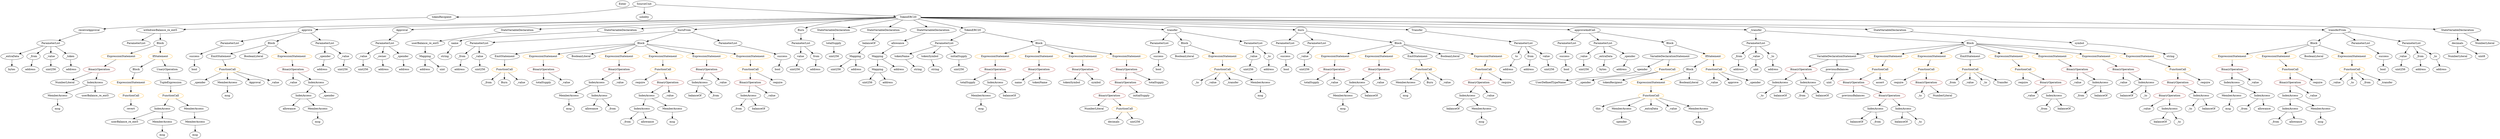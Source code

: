 strict digraph {
	graph [bb="0,0,11682,756"];
	node [label="\N"];
	Enter	[height=0.5,
		pos="3172.6,738",
		width=0.83628];
	FunctionDefinition_withdrawBalance_re_ent5	[color=black,
		height=0.5,
		label=withdrawBalance_re_ent5,
		pos="725.56,594",
		width=2.9432];
	ParameterList_Unnamed_18	[color=black,
		height=0.5,
		label=ParameterList,
		pos="613.56,522",
		width=1.7095];
	FunctionDefinition_withdrawBalance_re_ent5 -> ParameterList_Unnamed_18	[pos="e,638.64,538.67 698.74,576.23 683.63,566.79 664.58,554.88 648.33,544.73"];
	Block_Unnamed_9	[color=black,
		height=0.5,
		label=Block,
		pos="725.56,522",
		width=0.90558];
	FunctionDefinition_withdrawBalance_re_ent5 -> Block_Unnamed_9	[pos="e,725.56,540.1 725.56,575.7 725.56,568.41 725.56,559.73 725.56,551.54"];
	IndexAccess_Unnamed_11	[color=black,
		height=0.5,
		label=IndexAccess,
		pos="10732,162",
		width=1.6402];
	Identifier__from_5	[color=black,
		height=0.5,
		label=_from,
		pos="10660,90",
		width=0.93331];
	IndexAccess_Unnamed_11 -> Identifier__from_5	[pos="e,10675,106.04 10715,144.41 10705,135.31 10693,123.9 10683,113.96"];
	Identifier_allowance	[color=black,
		height=0.5,
		label=allowance,
		pos="10759,90",
		width=1.3076];
	IndexAccess_Unnamed_11 -> Identifier_allowance	[pos="e,10752,108.1 10738,143.7 10741,136.15 10745,127.12 10748,118.68"];
	ParameterList_Unnamed_16	[color=black,
		height=0.5,
		label=ParameterList,
		pos="2269.6,522",
		width=1.7095];
	Parameter__from_3	[color=black,
		height=0.5,
		label=_from,
		pos="2183.6,450",
		width=0.93331];
	ParameterList_Unnamed_16 -> Parameter__from_3	[pos="e,2201.4,465.48 2249.6,504.76 2237.9,495.21 2222.9,483.01 2210.2,472.64"];
	Parameter__value_7	[color=black,
		height=0.5,
		label=_value,
		pos="2269.6,450",
		width=0.96103];
	ParameterList_Unnamed_16 -> Parameter__value_7	[pos="e,2269.6,468.1 2269.6,503.7 2269.6,496.41 2269.6,487.73 2269.6,479.54"];
	IndexAccess_Unnamed_19	[color=black,
		height=0.5,
		label=IndexAccess,
		pos="3011.6,234",
		width=1.6402];
	IndexAccess_Unnamed_20	[color=black,
		height=0.5,
		label=IndexAccess,
		pos="2991.6,162",
		width=1.6402];
	IndexAccess_Unnamed_19 -> IndexAccess_Unnamed_20	[pos="e,2996.5,180.1 3006.6,215.7 3004.5,208.24 3001.9,199.32 2999.6,190.97"];
	MemberAccess_Unnamed_11	[color=black,
		height=0.5,
		label=MemberAccess,
		pos="3137.6,162",
		width=1.9174];
	IndexAccess_Unnamed_19 -> MemberAccess_Unnamed_11	[pos="e,3109.1,178.81 3039.2,217.64 3056.8,207.88 3079.8,195.11 3099.1,184.38"];
	VariableDeclaration_balanceOf	[color=black,
		height=0.5,
		label=balanceOf,
		pos="4043.6,522",
		width=1.3491];
	Mapping_Unnamed	[color=black,
		height=0.5,
		label=Mapping,
		pos="3978.6,450",
		width=1.2105];
	VariableDeclaration_balanceOf -> Mapping_Unnamed	[pos="e,3993.6,467.15 4028.5,504.76 4020.4,496.02 4010.2,485.05 4001.1,475.31"];
	VariableDeclaration_spender	[color=black,
		height=0.5,
		label=spender,
		pos="7617.6,378",
		width=1.1135];
	UserDefinedTypeName_Unnamed	[color=black,
		height=0.5,
		label=UserDefinedTypeName,
		pos="7204.6,306",
		width=2.7214];
	VariableDeclaration_spender -> UserDefinedTypeName_Unnamed	[pos="e,7276.5,318.61 7587.8,365.63 7581.5,363.53 7574.9,361.52 7568.6,360 7456.4,332.97 7425.6,341.05 7311.6,324 7303.9,322.85 7295.8,\
321.62 7287.8,320.38"];
	ElementaryTypeName_uint256_6	[color=black,
		height=0.5,
		label=uint256,
		pos="3697.6,378",
		width=1.0442];
	BinaryOperation_Unnamed_2	[color=brown,
		height=0.5,
		label=BinaryOperation,
		pos="5137.6,234",
		width=1.9867];
	NumberLiteral_Unnamed_2	[color=black,
		height=0.5,
		label=NumberLiteral,
		pos="5067.6,162",
		width=1.765];
	BinaryOperation_Unnamed_2 -> NumberLiteral_Unnamed_2	[pos="e,5084.4,179.79 5120.6,216.05 5112.1,207.54 5101.6,197.07 5092.2,187.68"];
	FunctionCall_Unnamed	[color=orange,
		height=0.5,
		label=FunctionCall,
		pos="5207.6,162",
		width=1.6125];
	BinaryOperation_Unnamed_2 -> FunctionCall_Unnamed	[pos="e,5191.3,179.31 5154.5,216.05 5163.1,207.42 5173.8,196.76 5183.3,187.27"];
	Identifier_this	[color=black,
		height=0.5,
		label=this,
		pos="7415.6,162",
		width=0.75];
	Identifier_msg_7	[color=black,
		height=0.5,
		label=msg,
		pos="6871.6,90",
		width=0.75];
	ElementaryTypeName_uint256_10	[color=black,
		height=0.5,
		label=uint256,
		pos="11211,378",
		width=1.0442];
	Identifier_msg_2	[color=black,
		height=0.5,
		label=msg,
		pos="10878,90",
		width=0.75];
	ExpressionStatement_Unnamed_1	[color=orange,
		height=0.5,
		label=ExpressionStatement,
		pos="4625.6,450",
		width=2.458];
	BinaryOperation_Unnamed_3	[color=brown,
		height=0.5,
		label=BinaryOperation,
		pos="4625.6,378",
		width=1.9867];
	ExpressionStatement_Unnamed_1 -> BinaryOperation_Unnamed_3	[pos="e,4625.6,396.1 4625.6,431.7 4625.6,424.41 4625.6,415.73 4625.6,407.54"];
	Identifier__value_1	[color=black,
		height=0.5,
		label=_value,
		pos="10026,162",
		width=0.96103];
	ElementaryTypeName_uint256_2	[color=black,
		height=0.5,
		label=uint256,
		pos="3887.6,378",
		width=1.0442];
	Mapping_Unnamed -> ElementaryTypeName_uint256_2	[pos="e,3907,393.92 3958.8,433.81 3946.2,424.11 3929.7,411.39 3915.7,400.64"];
	ElementaryTypeName_address_2	[color=black,
		height=0.5,
		label=address,
		pos="3982.6,378",
		width=1.0996];
	Mapping_Unnamed -> ElementaryTypeName_address_2	[pos="e,3981.6,396.1 3979.6,431.7 3980,424.41 3980.5,415.73 3980.9,407.54"];
	NumberLiteral_Unnamed_4	[color=black,
		height=0.5,
		label=NumberLiteral,
		pos="307.56,306",
		width=1.765];
	Identifier__value_8	[color=black,
		height=0.5,
		label=_value,
		pos="10922,306",
		width=0.96103];
	FunctionCall_Unnamed_9	[color=orange,
		height=0.5,
		label=FunctionCall,
		pos="1063.6,378",
		width=1.6125];
	Identifier__spender_1	[color=black,
		height=0.5,
		label=_spender,
		pos="931.56,306",
		width=1.2521];
	FunctionCall_Unnamed_9 -> Identifier__spender_1	[pos="e,958.04,321.04 1035.2,361.98 1015.6,351.56 989.22,337.57 967.99,326.32"];
	MemberAccess_Unnamed_5	[color=black,
		height=0.5,
		label=MemberAccess,
		pos="1063.6,306",
		width=1.9174];
	FunctionCall_Unnamed_9 -> MemberAccess_Unnamed_5	[pos="e,1063.6,324.1 1063.6,359.7 1063.6,352.41 1063.6,343.73 1063.6,335.54"];
	Identifier_Approval	[color=black,
		height=0.5,
		label=Approval,
		pos="1196.6,306",
		width=1.266];
	FunctionCall_Unnamed_9 -> Identifier_Approval	[pos="e,1169.9,321.04 1092.1,361.98 1111.9,351.56 1138.5,337.57 1159.9,326.32"];
	Identifier__value_10	[color=black,
		height=0.5,
		label=_value,
		pos="1294.6,306",
		width=0.96103];
	FunctionCall_Unnamed_9 -> Identifier__value_10	[pos="e,1268.3,317.86 1107.6,365.93 1146,355.98 1202.9,340.44 1251.6,324 1253.5,323.34 1255.5,322.63 1257.6,321.9"];
	VariableDeclaration_to	[color=black,
		height=0.5,
		label=to,
		pos="7006.6,450",
		width=0.75];
	ElementaryTypeName_address_6	[color=black,
		height=0.5,
		label=address,
		pos="6981.6,378",
		width=1.0996];
	VariableDeclaration_to -> ElementaryTypeName_address_6	[pos="e,6987.7,396.28 7000.5,432.05 6997.8,424.52 6994.6,415.44 6991.5,406.94"];
	Identifier__from_1	[color=black,
		height=0.5,
		label=_from,
		pos="8386.6,234",
		width=0.93331];
	ParameterList_Unnamed_3	[color=black,
		height=0.5,
		label=ParameterList,
		pos="3722.6,522",
		width=1.7095];
	VariableDeclaration_value_1	[color=black,
		height=0.5,
		label=value,
		pos="3719.6,450",
		width=0.82242];
	ParameterList_Unnamed_3 -> VariableDeclaration_value_1	[pos="e,3720.3,468.1 3721.8,503.7 3721.5,496.41 3721.1,487.73 3720.8,479.54"];
	VariableDeclaration_from_1	[color=black,
		height=0.5,
		label=from,
		pos="3795.6,450",
		width=0.7947];
	ParameterList_Unnamed_3 -> VariableDeclaration_from_1	[pos="e,3780.4,465.57 3739.9,504.41 3749.6,495.1 3761.8,483.35 3772.4,473.24"];
	Mapping_Unnamed_2	[color=black,
		height=0.5,
		label=Mapping,
		pos="4083.6,378",
		width=1.2105];
	ElementaryTypeName_uint256_3	[color=black,
		height=0.5,
		label=uint256,
		pos="4035.6,306",
		width=1.0442];
	Mapping_Unnamed_2 -> ElementaryTypeName_uint256_3	[pos="e,4046.9,323.47 4072.2,360.41 4066.6,352.22 4059.7,342.14 4053.4,332.95"];
	ElementaryTypeName_address_4	[color=black,
		height=0.5,
		label=address,
		pos="4130.6,306",
		width=1.0996];
	Mapping_Unnamed_2 -> ElementaryTypeName_address_4	[pos="e,4119.5,323.47 4094.7,360.41 4100.2,352.22 4107,342.14 4113.1,332.95"];
	EmitStatement_Unnamed_3	[color=black,
		height=0.5,
		label=EmitStatement,
		pos="2386.6,450",
		width=1.7788];
	FunctionCall_Unnamed_17	[color=orange,
		height=0.5,
		label=FunctionCall,
		pos="2385.6,378",
		width=1.6125];
	EmitStatement_Unnamed_3 -> FunctionCall_Unnamed_17	[pos="e,2385.8,396.1 2386.3,431.7 2386.2,424.41 2386.1,415.73 2386,407.54"];
	Identifier__to	[color=black,
		height=0.5,
		label=_to,
		pos="8942.6,234",
		width=0.75];
	Identifier__value_3	[color=black,
		height=0.5,
		label=_value,
		pos="9912.6,306",
		width=0.96103];
	VariableDeclaration__value	[color=black,
		height=0.5,
		label=_value,
		pos="1707.6,450",
		width=0.96103];
	ElementaryTypeName_uint256_5	[color=black,
		height=0.5,
		label=uint256,
		pos="1708.6,378",
		width=1.0442];
	VariableDeclaration__value -> ElementaryTypeName_uint256_5	[pos="e,1708.3,396.1 1707.8,431.7 1707.9,424.41 1708,415.73 1708.2,407.54"];
	Identifier__from_3	[color=black,
		height=0.5,
		label=_from,
		pos="9089.6,306",
		width=0.93331];
	ElementaryTypeName_address_14	[color=black,
		height=0.5,
		label=address,
		pos="11403,378",
		width=1.0996];
	ElementaryTypeName_uint256_1	[color=black,
		height=0.5,
		label=uint256,
		pos="3879.6,450",
		width=1.0442];
	VariableDeclaration_decimals	[color=black,
		height=0.5,
		label=decimals,
		pos="11494,522",
		width=1.1967];
	NumberLiteral_Unnamed	[color=black,
		height=0.5,
		label=NumberLiteral,
		pos="11494,450",
		width=1.765];
	VariableDeclaration_decimals -> NumberLiteral_Unnamed	[pos="e,11494,468.1 11494,503.7 11494,496.41 11494,487.73 11494,479.54"];
	ElementaryTypeName_uint8	[color=black,
		height=0.5,
		label=uint8,
		pos="11604,450",
		width=0.7947];
	VariableDeclaration_decimals -> ElementaryTypeName_uint8	[pos="e,11584,463.55 11517,506.33 11533,495.64 11556,481.08 11574,469.58"];
	MemberAccess_Unnamed_6	[color=black,
		height=0.5,
		label=MemberAccess,
		pos="7529.6,162",
		width=1.9174];
	Identifier_spender	[color=black,
		height=0.5,
		label=spender,
		pos="7529.6,90",
		width=1.1135];
	MemberAccess_Unnamed_6 -> Identifier_spender	[pos="e,7529.6,108.1 7529.6,143.7 7529.6,136.41 7529.6,127.73 7529.6,119.54"];
	Identifier_balanceOf_9	[color=black,
		height=0.5,
		label=balanceOf,
		pos="8854.6,90",
		width=1.3491];
	Identifier_balanceOf_7	[color=black,
		height=0.5,
		label=balanceOf,
		pos="9926.6,234",
		width=1.3491];
	Identifier_previousBalances	[color=black,
		height=0.5,
		label=previousBalances,
		pos="8630.6,234",
		width=2.0976];
	BinaryOperation_Unnamed_20	[color=brown,
		height=0.5,
		label=BinaryOperation,
		pos="6183.6,378",
		width=1.9867];
	Identifier_totalSupply_2	[color=black,
		height=0.5,
		label=totalSupply,
		pos="6077.6,306",
		width=1.4739];
	BinaryOperation_Unnamed_20 -> Identifier_totalSupply_2	[pos="e,6100.9,322.43 6159,360.76 6144.5,351.2 6126,338.98 6110.3,328.61"];
	Identifier__value_15	[color=black,
		height=0.5,
		label=_value,
		pos="6183.6,306",
		width=0.96103];
	BinaryOperation_Unnamed_20 -> Identifier__value_15	[pos="e,6183.6,324.1 6183.6,359.7 6183.6,352.41 6183.6,343.73 6183.6,335.54"];
	IndexAccess_Unnamed_8	[color=black,
		height=0.5,
		label=IndexAccess,
		pos="8727.6,162",
		width=1.6402];
	Identifier_balanceOf_8	[color=black,
		height=0.5,
		label=balanceOf,
		pos="8636.6,90",
		width=1.3491];
	IndexAccess_Unnamed_8 -> Identifier_balanceOf_8	[pos="e,8656.9,106.67 8706.5,144.76 8694.3,135.45 8679,123.61 8665.7,113.41"];
	Identifier__from_4	[color=black,
		height=0.5,
		label=_from,
		pos="8736.6,90",
		width=0.93331];
	IndexAccess_Unnamed_8 -> Identifier__from_4	[pos="e,8734.4,108.1 8729.8,143.7 8730.7,136.32 8731.9,127.52 8732.9,119.25"];
	MemberAccess_Unnamed_14	[color=black,
		height=0.5,
		label=MemberAccess,
		pos="915.56,90",
		width=1.9174];
	Identifier_msg_12	[color=black,
		height=0.5,
		label=msg,
		pos="915.56,18",
		width=0.75];
	MemberAccess_Unnamed_14 -> Identifier_msg_12	[pos="e,915.56,36.104 915.56,71.697 915.56,64.407 915.56,55.726 915.56,47.536"];
	Block_Unnamed_8	[color=black,
		height=0.5,
		label=Block,
		pos="2996.6,522",
		width=0.90558];
	Block_Unnamed_8 -> EmitStatement_Unnamed_3	[pos="e,2433.4,462.7 2964.1,519.23 2880.2,514.36 2650,498.99 2460.6,468 2455.3,467.14 2449.9,466.13 2444.4,465.04"];
	ExpressionStatement_Unnamed_23	[color=orange,
		height=0.5,
		label=ExpressionStatement,
		pos="2557.6,450",
		width=2.458];
	Block_Unnamed_8 -> ExpressionStatement_Unnamed_23	[pos="e,2622.9,462.5 2965.5,516.36 2905.5,507.36 2769.7,486.76 2655.6,468 2648.6,466.86 2641.4,465.65 2634.2,464.43"];
	BooleanLiteral_Unnamed_5	[color=black,
		height=0.5,
		label=BooleanLiteral,
		pos="2728.6,450",
		width=1.7788];
	Block_Unnamed_8 -> BooleanLiteral_Unnamed_5	[pos="e,2774.2,462.93 2967.4,513.38 2923.8,502 2841.1,480.39 2785.3,465.83"];
	ExpressionStatement_Unnamed_22	[color=orange,
		height=0.5,
		label=ExpressionStatement,
		pos="2899.6,450",
		width=2.458];
	Block_Unnamed_8 -> ExpressionStatement_Unnamed_22	[pos="e,2922.8,467.76 2977.4,507.17 2964.4,497.8 2946.9,485.19 2931.8,474.29"];
	ExpressionStatement_Unnamed_20	[color=orange,
		height=0.5,
		label=ExpressionStatement,
		pos="3094.6,450",
		width=2.458];
	Block_Unnamed_8 -> ExpressionStatement_Unnamed_20	[pos="e,3071.1,467.76 3015.9,507.17 3029,497.8 3046.7,485.19 3062,474.29"];
	ExpressionStatement_Unnamed_21	[color=orange,
		height=0.5,
		label=ExpressionStatement,
		pos="3289.6,450",
		width=2.458];
	Block_Unnamed_8 -> ExpressionStatement_Unnamed_21	[pos="e,3233.8,464.31 3026.3,513.9 3072.1,502.95 3161.2,481.66 3223,466.9"];
	ExpressionStatement_Unnamed_19	[color=orange,
		height=0.5,
		label=ExpressionStatement,
		pos="3484.6,450",
		width=2.458];
	Block_Unnamed_8 -> ExpressionStatement_Unnamed_19	[pos="e,3419.8,462.58 3028.2,517.1 3094.7,508.82 3253.7,488.54 3386.6,468 3393.7,466.9 3401.1,465.7 3408.6,464.47"];
	ExpressionStatement_Unnamed_12	[color=orange,
		height=0.5,
		label=ExpressionStatement,
		pos="10443,450",
		width=2.458];
	BinaryOperation_Unnamed_16	[color=brown,
		height=0.5,
		label=BinaryOperation,
		pos="10443,378",
		width=1.9867];
	ExpressionStatement_Unnamed_12 -> BinaryOperation_Unnamed_16	[pos="e,10443,396.1 10443,431.7 10443,424.41 10443,415.73 10443,407.54"];
	Parameter__extraData	[color=black,
		height=0.5,
		label=_extraData,
		pos="50.565,450",
		width=1.4046];
	ElementaryTypeName_bytes	[color=black,
		height=0.5,
		label=bytes,
		pos="50.565,378",
		width=0.85014];
	Parameter__extraData -> ElementaryTypeName_bytes	[pos="e,50.565,396.1 50.565,431.7 50.565,424.41 50.565,415.73 50.565,407.54"];
	ElementaryTypeName_uint	[color=black,
		height=0.5,
		label=uint,
		pos="8188.6,378",
		width=0.75];
	IndexAccess_Unnamed_21	[color=black,
		height=0.5,
		label=IndexAccess,
		pos="3260.6,306",
		width=1.6402];
	Identifier_balanceOf_13	[color=black,
		height=0.5,
		label=balanceOf,
		pos="3248.6,234",
		width=1.3491];
	IndexAccess_Unnamed_21 -> Identifier_balanceOf_13	[pos="e,3251.5,252.1 3257.6,287.7 3256.3,280.32 3254.8,271.52 3253.4,263.25"];
	Identifier__from_10	[color=black,
		height=0.5,
		label=_from,
		pos="3348.6,234",
		width=0.93331];
	IndexAccess_Unnamed_21 -> Identifier__from_10	[pos="e,3330.4,249.48 3281,288.76 3293,279.21 3308.3,267.01 3321.4,256.64"];
	VariableDeclarationStatement_Unnamed	[color=black,
		height=0.5,
		label=VariableDeclarationStatement,
		pos="8573.6,450",
		width=3.3174];
	BinaryOperation_Unnamed_10	[color=brown,
		height=0.5,
		label=BinaryOperation,
		pos="8408.6,378",
		width=1.9867];
	VariableDeclarationStatement_Unnamed -> BinaryOperation_Unnamed_10	[pos="e,8443.9,394 8534.9,432.59 8510.8,422.37 8479.7,409.17 8454.4,398.43"];
	VariableDeclaration_previousBalances	[color=black,
		height=0.5,
		label=previousBalances,
		pos="8573.6,378",
		width=2.0976];
	VariableDeclarationStatement_Unnamed -> VariableDeclaration_previousBalances	[pos="e,8573.6,396.1 8573.6,431.7 8573.6,424.41 8573.6,415.73 8573.6,407.54"];
	Block_Unnamed_6	[color=black,
		height=0.5,
		label=Block,
		pos="7842.6,378",
		width=0.90558];
	ExpressionStatement_Unnamed_15	[color=orange,
		height=0.5,
		label=ExpressionStatement,
		pos="7667.6,306",
		width=2.458];
	Block_Unnamed_6 -> ExpressionStatement_Unnamed_15	[pos="e,7706.6,322.48 7816.8,366.55 7811.4,364.38 7805.8,362.11 7800.6,360 7773,348.94 7742.3,336.68 7717.3,326.73"];
	BooleanLiteral_Unnamed_3	[color=black,
		height=0.5,
		label=BooleanLiteral,
		pos="7838.6,306",
		width=1.7788];
	Block_Unnamed_6 -> BooleanLiteral_Unnamed_3	[pos="e,7839.5,324.1 7841.6,359.7 7841.2,352.41 7840.7,343.73 7840.2,335.54"];
	MemberAccess_Unnamed_9	[color=black,
		height=0.5,
		label=MemberAccess,
		pos="6227.6,234",
		width=1.9174];
	Identifier_msg_8	[color=black,
		height=0.5,
		label=msg,
		pos="6227.6,162",
		width=0.75];
	MemberAccess_Unnamed_9 -> Identifier_msg_8	[pos="e,6227.6,180.1 6227.6,215.7 6227.6,208.41 6227.6,199.73 6227.6,191.54"];
	Identifier__from_8	[color=black,
		height=0.5,
		label=_from,
		pos="3427.6,162",
		width=0.93331];
	NumberLiteral_Unnamed_1	[color=black,
		height=0.5,
		label=NumberLiteral,
		pos="11619,522",
		width=1.765];
	Identifier__to_2	[color=black,
		height=0.5,
		label=_to,
		pos="10242,162",
		width=0.75];
	IndexAccess_Unnamed_7	[color=black,
		height=0.5,
		label=IndexAccess,
		pos="10025,306",
		width=1.6402];
	IndexAccess_Unnamed_7 -> Identifier_balanceOf_7	[pos="e,9948,250.34 10002,289.12 9989,279.59 9971.8,267.33 9957.2,256.89"];
	Identifier__to_4	[color=black,
		height=0.5,
		label=_to,
		pos="10021,234",
		width=0.75];
	IndexAccess_Unnamed_7 -> Identifier__to_4	[pos="e,10022,252.1 10024,287.7 10023,280.41 10023,271.73 10022,263.54"];
	MemberAccess_Unnamed_10	[color=black,
		height=0.5,
		label=MemberAccess,
		pos="6529.6,306",
		width=1.9174];
	Identifier_msg_9	[color=black,
		height=0.5,
		label=msg,
		pos="6529.6,234",
		width=0.75];
	MemberAccess_Unnamed_10 -> Identifier_msg_9	[pos="e,6529.6,252.1 6529.6,287.7 6529.6,280.41 6529.6,271.73 6529.6,263.54"];
	BinaryOperation_Unnamed_18	[color=brown,
		height=0.5,
		label=BinaryOperation,
		pos="6859.6,306",
		width=1.9867];
	IndexAccess_Unnamed_16	[color=black,
		height=0.5,
		label=IndexAccess,
		pos="6803.6,234",
		width=1.6402];
	BinaryOperation_Unnamed_18 -> IndexAccess_Unnamed_16	[pos="e,6817,251.79 6846,288.05 6839.4,279.8 6831.3,269.7 6824,260.54"];
	Identifier__value_13	[color=black,
		height=0.5,
		label=_value,
		pos="6915.6,234",
		width=0.96103];
	BinaryOperation_Unnamed_18 -> Identifier__value_13	[pos="e,6902.9,250.83 6873.1,288.05 6879.9,279.56 6888.3,269.11 6895.8,259.73"];
	Identifier__to_8	[color=black,
		height=0.5,
		label=_to,
		pos="11002,306",
		width=0.75];
	NumberLiteral_Unnamed_3	[color=black,
		height=0.5,
		label=NumberLiteral,
		pos="9051.6,234",
		width=1.765];
	Block_Unnamed_3	[color=black,
		height=0.5,
		label=Block,
		pos="10809,522",
		width=0.90558];
	Block_Unnamed_3 -> ExpressionStatement_Unnamed_12	[pos="e,10505,463.01 10778,515.15 10721,504.23 10597,480.46 10516,465.12"];
	ExpressionStatement_Unnamed_11	[color=orange,
		height=0.5,
		label=ExpressionStatement,
		pos="10638,450",
		width=2.458];
	Block_Unnamed_3 -> ExpressionStatement_Unnamed_11	[pos="e,10676,466.62 10783,510.52 10757,500.07 10718,483.76 10686,470.85"];
	BooleanLiteral_Unnamed_1	[color=black,
		height=0.5,
		label=BooleanLiteral,
		pos="10809,450",
		width=1.7788];
	Block_Unnamed_3 -> BooleanLiteral_Unnamed_1	[pos="e,10809,468.1 10809,503.7 10809,496.41 10809,487.73 10809,479.54"];
	ExpressionStatement_Unnamed_13	[color=orange,
		height=0.5,
		label=ExpressionStatement,
		pos="10980,450",
		width=2.458];
	Block_Unnamed_3 -> ExpressionStatement_Unnamed_13	[pos="e,10941,466.62 10834,510.52 10860,500.07 10900,483.76 10931,470.85"];
	IndexAccess_Unnamed_12	[color=black,
		height=0.5,
		label=IndexAccess,
		pos="10436,306",
		width=1.6402];
	BinaryOperation_Unnamed_16 -> IndexAccess_Unnamed_12	[pos="e,10437,324.1 10441,359.7 10440,352.41 10439,343.73 10438,335.54"];
	Identifier__value_7	[color=black,
		height=0.5,
		label=_value,
		pos="10548,306",
		width=0.96103];
	BinaryOperation_Unnamed_16 -> Identifier__value_7	[pos="e,10527,320.79 10467,360.76 10482,350.73 10501,337.78 10517,327.1"];
	Parameter_tokenName	[color=black,
		height=0.5,
		label=tokenName,
		pos="4197.6,450",
		width=1.46];
	ElementaryTypeName_string_2	[color=black,
		height=0.5,
		label=string,
		pos="4273.6,378",
		width=0.864];
	Parameter_tokenName -> ElementaryTypeName_string_2	[pos="e,4257.6,393.72 4215.2,432.76 4225.3,423.46 4238.1,411.64 4249.2,401.46"];
	BinaryOperation_Unnamed_23	[color=brown,
		height=0.5,
		label=BinaryOperation,
		pos="3289.6,378",
		width=1.9867];
	BinaryOperation_Unnamed_23 -> IndexAccess_Unnamed_21	[pos="e,3267.7,324.1 3282.4,359.7 3279.3,352.15 3275.5,343.12 3272,334.68"];
	Identifier__value_19	[color=black,
		height=0.5,
		label=_value,
		pos="3372.6,306",
		width=0.96103];
	BinaryOperation_Unnamed_23 -> Identifier__value_19	[pos="e,3355,321.8 3309.2,360.41 3320.3,351.07 3334.3,339.28 3346.3,329.15"];
	BinaryOperation_Unnamed_25	[color=brown,
		height=0.5,
		label=BinaryOperation,
		pos="2560.6,378",
		width=1.9867];
	ExpressionStatement_Unnamed_23 -> BinaryOperation_Unnamed_25	[pos="e,2559.8,396.1 2558.3,431.7 2558.6,424.41 2559,415.73 2559.3,407.54"];
	Identifier_balanceOf_12	[color=black,
		height=0.5,
		label=balanceOf,
		pos="3527.6,162",
		width=1.3491];
	Identifier_require	[color=black,
		height=0.5,
		label=require,
		pos="8840.6,306",
		width=1.0026];
	EmitStatement_Unnamed_1	[color=black,
		height=0.5,
		label=EmitStatement,
		pos="1053.6,450",
		width=1.7788];
	EmitStatement_Unnamed_1 -> FunctionCall_Unnamed_9	[pos="e,1061.1,396.1 1056,431.7 1057.1,424.32 1058.3,415.52 1059.5,407.25"];
	ElementaryTypeName_address_11	[color=black,
		height=0.5,
		label=address,
		pos="8273.6,378",
		width=1.0996];
	ElementaryTypeName_address	[color=black,
		height=0.5,
		label=address,
		pos="142.56,378",
		width=1.0996];
	ElementaryTypeName_address_10	[color=black,
		height=0.5,
		label=address,
		pos="8103.6,378",
		width=1.0996];
	ParameterList_Unnamed_11	[color=black,
		height=0.5,
		label=ParameterList,
		pos="1013.6,522",
		width=1.7095];
	Parameter_success_2	[color=black,
		height=0.5,
		label=success,
		pos="931.56,450",
		width=1.1135];
	ParameterList_Unnamed_11 -> Parameter_success_2	[pos="e,949.64,466.43 994.55,504.76 983.76,495.56 970.1,483.9 958.26,473.79"];
	IndexAccess_Unnamed_9	[color=black,
		height=0.5,
		label=IndexAccess,
		pos="8863.6,162",
		width=1.6402];
	IndexAccess_Unnamed_9 -> Identifier_balanceOf_9	[pos="e,8856.8,108.1 8861.3,143.7 8860.4,136.32 8859.3,127.52 8858.2,119.25"];
	Identifier__to_6	[color=black,
		height=0.5,
		label=_to,
		pos="8948.6,90",
		width=0.75];
	IndexAccess_Unnamed_9 -> Identifier__to_6	[pos="e,8932.1,104.56 8883.3,144.76 8895.2,134.95 8910.5,122.34 8923.3,111.8"];
	FunctionDefinition_approve	[color=black,
		height=0.5,
		label=approve,
		pos="1405.6,594",
		width=1.1412];
	FunctionDefinition_approve -> ParameterList_Unnamed_11	[pos="e,1065.2,532.21 1368,586.29 1300.6,574.26 1158.7,548.92 1076.4,534.22"];
	Block_Unnamed_4	[color=black,
		height=0.5,
		label=Block,
		pos="1288.6,522",
		width=0.90558];
	FunctionDefinition_approve -> Block_Unnamed_4	[pos="e,1310.2,535.96 1381.9,578.83 1364,568.15 1339.4,553.4 1319.9,541.74"];
	ParameterList_Unnamed_10	[color=black,
		height=0.5,
		label=ParameterList,
		pos="1522.6,522",
		width=1.7095];
	FunctionDefinition_approve -> ParameterList_Unnamed_10	[pos="e,1496.5,538.61 1429.2,578.83 1445.8,568.95 1468.1,555.57 1486.8,544.39"];
	Identifier_totalSupply_1	[color=black,
		height=0.5,
		label=totalSupply,
		pos="4495.6,306",
		width=1.4739];
	BinaryOperation_Unnamed_3 -> Identifier_totalSupply_1	[pos="e,4522.9,321.7 4596.4,361.29 4577.6,351.2 4553.1,338 4533,327.14"];
	IndexAccess_Unnamed	[color=black,
		height=0.5,
		label=IndexAccess,
		pos="4625.6,306",
		width=1.6402];
	BinaryOperation_Unnamed_3 -> IndexAccess_Unnamed	[pos="e,4625.6,324.1 4625.6,359.7 4625.6,352.41 4625.6,343.73 4625.6,335.54"];
	ElementaryTypeName_uint256_7	[color=black,
		height=0.5,
		label=uint256,
		pos="4462.6,378",
		width=1.0442];
	Parameter_success_3	[color=black,
		height=0.5,
		label=success,
		pos="7244.6,450",
		width=1.1135];
	ElementaryTypeName_bool_3	[color=black,
		height=0.5,
		label=bool,
		pos="7256.6,378",
		width=0.76697];
	Parameter_success_3 -> ElementaryTypeName_bool_3	[pos="e,7253.6,396.1 7247.5,431.7 7248.8,424.32 7250.3,415.52 7251.7,407.25"];
	Identifier_revert	[color=black,
		height=0.5,
		label=revert,
		pos="614.56,162",
		width=0.87786];
	Identifier_allowance_2	[color=black,
		height=0.5,
		label=allowance,
		pos="1365.6,162",
		width=1.3076];
	FunctionCall_Unnamed_15	[color=orange,
		height=0.5,
		label=FunctionCall,
		pos="3496.6,378",
		width=1.6125];
	BinaryOperation_Unnamed_21	[color=brown,
		height=0.5,
		label=BinaryOperation,
		pos="3496.6,306",
		width=1.9867];
	FunctionCall_Unnamed_15 -> BinaryOperation_Unnamed_21	[pos="e,3496.6,324.1 3496.6,359.7 3496.6,352.41 3496.6,343.73 3496.6,335.54"];
	Identifier_require_5	[color=black,
		height=0.5,
		label=require,
		pos="3622.6,306",
		width=1.0026];
	FunctionCall_Unnamed_15 -> Identifier_require_5	[pos="e,3599.1,320.04 3523.9,361.81 3543.1,351.15 3568.9,336.83 3589.3,325.5"];
	EventDefinition_Approval	[color=black,
		height=0.5,
		label=Approval,
		pos="1865.6,594",
		width=1.266];
	ParameterList_Unnamed_2	[color=black,
		height=0.5,
		label=ParameterList,
		pos="1823.6,522",
		width=1.7095];
	EventDefinition_Approval -> ParameterList_Unnamed_2	[pos="e,1833.6,539.79 1855.4,576.05 1850.6,568.06 1844.8,558.33 1839.4,549.4"];
	FunctionCall_Unnamed_14	[color=orange,
		height=0.5,
		label=FunctionCall,
		pos="6601.6,378",
		width=1.6125];
	FunctionCall_Unnamed_14 -> MemberAccess_Unnamed_10	[pos="e,6546.5,323.47 6584.5,360.41 6575.5,351.69 6564.4,340.85 6554.5,331.21"];
	Identifier_Burn	[color=black,
		height=0.5,
		label=Burn,
		pos="6645.6,306",
		width=0.7947];
	FunctionCall_Unnamed_14 -> Identifier_Burn	[pos="e,6635.3,323.31 6612.2,360.05 6617.3,351.94 6623.5,342.04 6629.2,333.01"];
	Identifier__value_16	[color=black,
		height=0.5,
		label=_value,
		pos="6726.6,306",
		width=0.96103];
	FunctionCall_Unnamed_14 -> Identifier__value_16	[pos="e,6703.7,319.81 6628.7,361.81 6647.8,351.13 6673.4,336.77 6693.6,325.43"];
	ElementaryTypeName_address_18	[color=black,
		height=0.5,
		label=address,
		pos="2000.6,378",
		width=1.0996];
	MemberAccess_Unnamed_3	[color=black,
		height=0.5,
		label=MemberAccess,
		pos="10433,234",
		width=1.9174];
	IndexAccess_Unnamed_12 -> MemberAccess_Unnamed_3	[pos="e,10433,252.1 10435,287.7 10435,280.41 10434,271.73 10434,263.54"];
	IndexAccess_Unnamed_13	[color=black,
		height=0.5,
		label=IndexAccess,
		pos="10579,234",
		width=1.6402];
	IndexAccess_Unnamed_12 -> IndexAccess_Unnamed_13	[pos="e,10548,249.82 10466,290.15 10487,279.85 10515,266.02 10538,254.78"];
	ParameterList_Unnamed_7	[color=black,
		height=0.5,
		label=ParameterList,
		pos="5362.6,522",
		width=1.7095];
	Parameter_success	[color=black,
		height=0.5,
		label=success,
		pos="5357.6,450",
		width=1.1135];
	ParameterList_Unnamed_7 -> Parameter_success	[pos="e,5358.8,468.1 5361.3,503.7 5360.8,496.41 5360.2,487.73 5359.6,479.54"];
	ParameterList_Unnamed_5	[color=black,
		height=0.5,
		label=ParameterList,
		pos="8189.6,522",
		width=1.7095];
	Parameter__from_1	[color=black,
		height=0.5,
		label=_from,
		pos="8103.6,450",
		width=0.93331];
	ParameterList_Unnamed_5 -> Parameter__from_1	[pos="e,8121.4,465.48 8169.6,504.76 8157.9,495.21 8142.9,483.01 8130.2,472.64"];
	Parameter__value_1	[color=black,
		height=0.5,
		label=_value,
		pos="8189.6,450",
		width=0.96103];
	ParameterList_Unnamed_5 -> Parameter__value_1	[pos="e,8189.6,468.1 8189.6,503.7 8189.6,496.41 8189.6,487.73 8189.6,479.54"];
	Parameter__to	[color=black,
		height=0.5,
		label=_to,
		pos="8271.6,450",
		width=0.75];
	ParameterList_Unnamed_5 -> Parameter__to	[pos="e,8255.4,464.79 8208.6,504.76 8220,495.01 8234.7,482.51 8247,472.01"];
	IndexAccess_Unnamed_18	[color=black,
		height=0.5,
		label=IndexAccess,
		pos="3477.6,234",
		width=1.6402];
	IndexAccess_Unnamed_18 -> Identifier__from_8	[pos="e,3439.2,179.31 3465.5,216.05 3459.5,207.77 3452.3,197.62 3445.7,188.42"];
	IndexAccess_Unnamed_18 -> Identifier_balanceOf_12	[pos="e,3515.6,179.79 3489.7,216.05 3495.4,207.97 3502.5,198.12 3508.9,189.11"];
	BinaryOperation_Unnamed_8	[color=brown,
		height=0.5,
		label=BinaryOperation,
		pos="10174,306",
		width=1.9867];
	BinaryOperation_Unnamed_9	[color=brown,
		height=0.5,
		label=BinaryOperation,
		pos="10138,234",
		width=1.9867];
	BinaryOperation_Unnamed_8 -> BinaryOperation_Unnamed_9	[pos="e,10146,252.1 10165,287.7 10161,279.98 10156,270.71 10152,262.11"];
	IndexAccess_Unnamed_3	[color=black,
		height=0.5,
		label=IndexAccess,
		pos="10287,234",
		width=1.6402];
	BinaryOperation_Unnamed_8 -> IndexAccess_Unnamed_3	[pos="e,10262,250.5 10199,288.94 10215,279.29 10235,266.89 10252,256.41"];
	VariableDeclarationStatement_Unnamed_1	[color=black,
		height=0.5,
		label=VariableDeclarationStatement,
		pos="7737.6,450",
		width=3.3174];
	VariableDeclarationStatement_Unnamed_1 -> VariableDeclaration_spender	[pos="e,7641.1,392.74 7708.5,432.05 7691.2,421.93 7669,409.02 7651,398.48"];
	FunctionCall_Unnamed_10	[color=orange,
		height=0.5,
		label=FunctionCall,
		pos="7733.6,378",
		width=1.6125];
	VariableDeclarationStatement_Unnamed_1 -> FunctionCall_Unnamed_10	[pos="e,7734.5,396.1 7736.6,431.7 7736.2,424.41 7735.7,415.73 7735.2,407.54"];
	VariableDeclaration_from	[color=black,
		height=0.5,
		label=from,
		pos="7080.6,450",
		width=0.7947];
	ElementaryTypeName_address_5	[color=black,
		height=0.5,
		label=address,
		pos="7078.6,378",
		width=1.0996];
	VariableDeclaration_from -> ElementaryTypeName_address_5	[pos="e,7079.1,396.1 7080.1,431.7 7079.9,424.41 7079.6,415.73 7079.4,407.54"];
	ElementaryTypeName_string_3	[color=black,
		height=0.5,
		label=string,
		pos="4353.6,378",
		width=0.864];
	ElementaryTypeName_address_1	[color=black,
		height=0.5,
		label=address,
		pos="332.56,378",
		width=1.0996];
	Identifier__to_7	[color=black,
		height=0.5,
		label=_to,
		pos="5522.6,306",
		width=0.75];
	ExpressionStatement_Unnamed_25	[color=orange,
		height=0.5,
		label=ExpressionStatement,
		pos="529.56,450",
		width=2.458];
	BinaryOperation_Unnamed_26	[color=brown,
		height=0.5,
		label=BinaryOperation,
		pos="461.56,378",
		width=1.9867];
	ExpressionStatement_Unnamed_25 -> BinaryOperation_Unnamed_26	[pos="e,477.87,395.79 513.1,432.05 504.92,423.63 494.87,413.28 485.82,403.97"];
	Identifier_userBalance_re_ent5	[color=black,
		height=0.5,
		label=userBalance_re_ent5,
		pos="584.56,90",
		width=2.4303];
	Identifier_require_1	[color=black,
		height=0.5,
		label=require,
		pos="9438.6,306",
		width=1.0026];
	ContractDefinition_tokenRecipient	[color=black,
		height=0.5,
		label=tokenRecipient,
		pos="1532.6,666",
		width=1.8343];
	FunctionDefinition_receiveApproval	[color=black,
		height=0.5,
		label=receiveApproval,
		pos="394.56,594",
		width=1.9867];
	ContractDefinition_tokenRecipient -> FunctionDefinition_receiveApproval	[pos="e,461.67,600.65 1468,661.76 1317.6,654.1 932.29,633.91 610.56,612 564.94,608.89 513.94,604.9 472.95,601.57"];
	BinaryOperation_Unnamed_12	[color=brown,
		height=0.5,
		label=BinaryOperation,
		pos="9912.6,378",
		width=1.9867];
	BinaryOperation_Unnamed_12 -> Identifier__value_3	[pos="e,9912.6,324.1 9912.6,359.7 9912.6,352.41 9912.6,343.73 9912.6,335.54"];
	BinaryOperation_Unnamed_12 -> IndexAccess_Unnamed_7	[pos="e,9999.5,322.67 9938.5,360.76 9953.9,351.18 9973.5,338.92 9990.1,328.53"];
	StateVariableDeclaration_Unnamed_6	[color=black,
		height=0.5,
		label=StateVariableDeclaration,
		pos="2622.6,594",
		width=2.8184];
	VariableDeclaration_userBalance_re_ent5	[color=black,
		height=0.5,
		label=userBalance_re_ent5,
		pos="2011.6,522",
		width=2.4303];
	StateVariableDeclaration_Unnamed_6 -> VariableDeclaration_userBalance_re_ent5	[pos="e,2077.3,534.22 2533.3,585.17 2432,575.95 2262.1,559.39 2116.6,540 2107.5,538.8 2098.1,537.42 2088.7,535.99"];
	BinaryOperation_Unnamed_21 -> IndexAccess_Unnamed_18	[pos="e,3482.2,252.1 3491.9,287.7 3489.8,280.24 3487.4,271.32 3485.2,262.97"];
	Identifier__value_17	[color=black,
		height=0.5,
		label=_value,
		pos="3589.6,234",
		width=0.96103];
	BinaryOperation_Unnamed_21 -> Identifier__value_17	[pos="e,3570.5,249.34 3518.6,288.41 3531.4,278.75 3547.7,266.48 3561.5,256.14"];
	ElementaryTypeName_uint_1	[color=black,
		height=0.5,
		label=uint,
		pos="8515.6,306",
		width=0.75];
	ElementaryTypeName_string_1	[color=black,
		height=0.5,
		label=string,
		pos="10067,450",
		width=0.864];
	BinaryOperation_Unnamed_9 -> Identifier__value_1	[pos="e,10047,176.33 10112,216.76 10095,206.5 10074,193.18 10057,182.37"];
	IndexAccess_Unnamed_2	[color=black,
		height=0.5,
		label=IndexAccess,
		pos="10138,162",
		width=1.6402];
	BinaryOperation_Unnamed_9 -> IndexAccess_Unnamed_2	[pos="e,10138,180.1 10138,215.7 10138,208.41 10138,199.73 10138,191.54"];
	Identifier__spender_2	[color=black,
		height=0.5,
		label=_spender,
		pos="7365.6,306",
		width=1.2521];
	SourceUnit_Unnamed	[color=black,
		height=0.5,
		label=SourceUnit,
		pos="3273.6,738",
		width=1.46];
	SourceUnit_Unnamed -> ContractDefinition_tokenRecipient	[pos="e,1598.9,667.01 3235.8,725.13 3227.9,723.07 3219.5,721.2 3211.6,720 2896.6,672.53 1896.5,667.48 1610,667.02"];
	PragmaDirective_solidity	[color=black,
		height=0.5,
		label=solidity,
		pos="3273.6,666",
		width=1.0442];
	SourceUnit_Unnamed -> PragmaDirective_solidity	[pos="e,3273.6,684.1 3273.6,719.7 3273.6,712.41 3273.6,703.73 3273.6,695.54"];
	ContractDefinition_TokenERC20	[color=black,
		height=0.5,
		label=TokenERC20,
		pos="4201.6,666",
		width=1.7234];
	SourceUnit_Unnamed -> ContractDefinition_TokenERC20	[pos="e,4141.9,671.5 3324.4,733.16 3480.2,721.42 3950.5,685.94 4130.5,672.36"];
	Identifier__from	[color=black,
		height=0.5,
		label=_from,
		pos="9526.6,162",
		width=0.93331];
	Identifier__value	[color=black,
		height=0.5,
		label=_value,
		pos="9464.6,234",
		width=0.96103];
	VariableDeclaration_totalSupply	[color=black,
		height=0.5,
		label=totalSupply,
		pos="3876.6,522",
		width=1.4739];
	VariableDeclaration_totalSupply -> ElementaryTypeName_uint256_1	[pos="e,3878.8,468.1 3877.3,503.7 3877.6,496.41 3878,487.73 3878.3,479.54"];
	IndexAccess_Unnamed_1	[color=black,
		height=0.5,
		label=IndexAccess,
		pos="9576.6,234",
		width=1.6402];
	IndexAccess_Unnamed_1 -> Identifier__from	[pos="e,9538.2,179.31 9564.5,216.05 9558.5,207.77 9551.3,197.62 9544.7,188.42"];
	Identifier_balanceOf_1	[color=black,
		height=0.5,
		label=balanceOf,
		pos="9626.6,162",
		width=1.3491];
	IndexAccess_Unnamed_1 -> Identifier_balanceOf_1	[pos="e,9614.6,179.79 9588.7,216.05 9594.4,207.97 9601.5,198.12 9607.9,189.11"];
	Parameter__value_6	[color=black,
		height=0.5,
		label=_value,
		pos="6049.6,450",
		width=0.96103];
	ElementaryTypeName_uint256_13	[color=black,
		height=0.5,
		label=uint256,
		pos="6049.6,378",
		width=1.0442];
	Parameter__value_6 -> ElementaryTypeName_uint256_13	[pos="e,6049.6,396.1 6049.6,431.7 6049.6,424.41 6049.6,415.73 6049.6,407.54"];
	FunctionCall_Unnamed_16	[color=orange,
		height=0.5,
		label=FunctionCall,
		pos="3094.6,378",
		width=1.6125];
	Identifier_require_6	[color=black,
		height=0.5,
		label=require,
		pos="2985.6,306",
		width=1.0026];
	FunctionCall_Unnamed_16 -> Identifier_require_6	[pos="e,3007,320.76 3070.1,361.29 3054.3,351.11 3033.5,337.77 3016.5,326.86"];
	BinaryOperation_Unnamed_22	[color=brown,
		height=0.5,
		label=BinaryOperation,
		pos="3111.6,306",
		width=1.9867];
	FunctionCall_Unnamed_16 -> BinaryOperation_Unnamed_22	[pos="e,3107.4,324.1 3098.8,359.7 3100.6,352.32 3102.7,343.52 3104.7,335.25"];
	Identifier__value_2	[color=black,
		height=0.5,
		label=_value,
		pos="9688.6,306",
		width=0.96103];
	VariableDeclaration__owner	[color=black,
		height=0.5,
		label=_owner,
		pos="1798.6,450",
		width=1.0719];
	ElementaryTypeName_address_7	[color=black,
		height=0.5,
		label=address,
		pos="1803.6,378",
		width=1.0996];
	VariableDeclaration__owner -> ElementaryTypeName_address_7	[pos="e,1802.3,396.1 1799.8,431.7 1800.3,424.41 1800.9,415.73 1801.5,407.54"];
	ParameterList_Unnamed_17	[color=black,
		height=0.5,
		label=ParameterList,
		pos="3497.6,522",
		width=1.7095];
	Parameter_success_5	[color=black,
		height=0.5,
		label=success,
		pos="3631.6,450",
		width=1.1135];
	ParameterList_Unnamed_17 -> Parameter_success_5	[pos="e,3606.2,464.27 3526.6,505.81 3547,495.17 3574.4,480.88 3596,469.56"];
	MemberAccess_Unnamed_15	[color=black,
		height=0.5,
		label=MemberAccess,
		pos="759.56,90",
		width=1.9174];
	Identifier_msg_13	[color=black,
		height=0.5,
		label=msg,
		pos="759.56,18",
		width=0.75];
	MemberAccess_Unnamed_15 -> Identifier_msg_13	[pos="e,759.56,36.104 759.56,71.697 759.56,64.407 759.56,55.726 759.56,47.536"];
	Parameter__value_3	[color=black,
		height=0.5,
		label=_value,
		pos="11220,450",
		width=0.96103];
	Parameter__value_3 -> ElementaryTypeName_uint256_10	[pos="e,11213,396.1 11217,431.7 11216,424.32 11215,415.52 11214,407.25"];
	BinaryOperation_Unnamed_24	[color=brown,
		height=0.5,
		label=BinaryOperation,
		pos="2896.6,378",
		width=1.9867];
	ExpressionStatement_Unnamed_22 -> BinaryOperation_Unnamed_24	[pos="e,2897.3,396.1 2898.8,431.7 2898.5,424.41 2898.1,415.73 2897.8,407.54"];
	Identifier__value_5	[color=black,
		height=0.5,
		label=_value,
		pos="5602.6,306",
		width=0.96103];
	ParameterList_Unnamed_13	[color=black,
		height=0.5,
		label=ParameterList,
		pos="7258.6,522",
		width=1.7095];
	ParameterList_Unnamed_13 -> Parameter_success_3	[pos="e,7248,468.1 7255.1,503.7 7253.6,496.32 7251.9,487.52 7250.2,479.25"];
	IndexAccess_Unnamed_15	[color=black,
		height=0.5,
		label=IndexAccess,
		pos="1432.6,234",
		width=1.6402];
	IndexAccess_Unnamed_15 -> Identifier_allowance_2	[pos="e,1380.9,178.99 1416.7,216.41 1408.3,207.66 1397.9,196.75 1388.6,187.08"];
	MemberAccess_Unnamed_4	[color=black,
		height=0.5,
		label=MemberAccess,
		pos="1499.6,162",
		width=1.9174];
	IndexAccess_Unnamed_15 -> MemberAccess_Unnamed_4	[pos="e,1483.3,179.96 1448.4,216.41 1456.5,207.99 1466.5,197.58 1475.4,188.2"];
	FunctionCall_Unnamed_12	[color=orange,
		height=0.5,
		label=FunctionCall,
		pos="7667.6,234",
		width=1.6125];
	FunctionCall_Unnamed_12 -> Identifier_this	[pos="e,7436.6,173.79 7618.7,223.93 7574.4,215.02 7507.6,199.88 7451.6,180 7450,179.45 7448.4,178.86 7446.9,178.23"];
	FunctionCall_Unnamed_12 -> MemberAccess_Unnamed_6	[pos="e,7560.2,178.55 7638.3,218.15 7618.5,208.11 7592.1,194.7 7570.2,183.62"];
	Identifier__extraData	[color=black,
		height=0.5,
		label=_extraData,
		pos="7667.6,162",
		width=1.4046];
	FunctionCall_Unnamed_12 -> Identifier__extraData	[pos="e,7667.6,180.1 7667.6,215.7 7667.6,208.41 7667.6,199.73 7667.6,191.54"];
	Identifier__value_12	[color=black,
		height=0.5,
		label=_value,
		pos="7770.6,162",
		width=0.96103];
	FunctionCall_Unnamed_12 -> Identifier__value_12	[pos="e,7750.1,176.93 7690.9,217.12 7705.7,207.09 7724.9,194.06 7740.7,183.29"];
	MemberAccess_Unnamed_7	[color=black,
		height=0.5,
		label=MemberAccess,
		pos="7892.6,162",
		width=1.9174];
	FunctionCall_Unnamed_12 -> MemberAccess_Unnamed_7	[pos="e,7849.5,176.39 7707.5,220.57 7744,209.22 7798.2,192.35 7838.5,179.81"];
	StateVariableDeclaration_Unnamed	[color=black,
		height=0.5,
		label=StateVariableDeclaration,
		pos="3139.6,594",
		width=2.8184];
	VariableDeclaration_name	[color=black,
		height=0.5,
		label=name,
		pos="2155.6,522",
		width=0.83628];
	StateVariableDeclaration_Unnamed -> VariableDeclaration_name	[pos="e,2178.8,533.75 3042.6,588.38 2810.6,577.19 2239.2,548.94 2198.6,540 2195.6,539.34 2192.5,538.51 2189.5,537.56"];
	Identifier_totalSupply_3	[color=black,
		height=0.5,
		label=totalSupply,
		pos="2560.6,306",
		width=1.4739];
	Identifier_balanceOf_10	[color=black,
		height=0.5,
		label=balanceOf,
		pos="6735.6,162",
		width=1.3491];
	BinaryOperation_Unnamed_26 -> NumberLiteral_Unnamed_4	[pos="e,340.12,321.8 428.15,361.81 405.42,351.48 375.13,337.71 350.59,326.56"];
	IndexAccess_Unnamed_25	[color=black,
		height=0.5,
		label=IndexAccess,
		pos="448.56,306",
		width=1.6402];
	BinaryOperation_Unnamed_26 -> IndexAccess_Unnamed_25	[pos="e,451.74,324.1 458.35,359.7 456.98,352.32 455.35,343.52 453.81,335.25"];
	Parameter_tokenSymbol	[color=black,
		height=0.5,
		label=tokenSymbol,
		pos="4328.6,450",
		width=1.6679];
	Parameter_tokenSymbol -> ElementaryTypeName_string_3	[pos="e,4347.5,396.1 4334.7,431.7 4337.4,424.15 4340.7,415.12 4343.7,406.68"];
	MemberAccess_Unnamed	[color=black,
		height=0.5,
		label=MemberAccess,
		pos="4557.6,234",
		width=1.9174];
	Identifier_msg	[color=black,
		height=0.5,
		label=msg,
		pos="4557.6,162",
		width=0.75];
	MemberAccess_Unnamed -> Identifier_msg	[pos="e,4557.6,180.1 4557.6,215.7 4557.6,208.41 4557.6,199.73 4557.6,191.54"];
	FunctionCall_Unnamed_8	[color=orange,
		height=0.5,
		label=FunctionCall,
		pos="11002,378",
		width=1.6125];
	FunctionCall_Unnamed_8 -> Identifier__value_8	[pos="e,10939,321.95 10983,360.76 10972,351.43 10959,339.57 10947,329.36"];
	FunctionCall_Unnamed_8 -> Identifier__to_8	[pos="e,11002,324.1 11002,359.7 11002,352.41 11002,343.73 11002,335.54"];
	Identifier__from_7	[color=black,
		height=0.5,
		label=_from,
		pos="11081,306",
		width=0.93331];
	FunctionCall_Unnamed_8 -> Identifier__from_7	[pos="e,11064,321.95 11020,360.76 11030,351.43 11044,339.57 11055,329.36"];
	Identifier__transfer_1	[color=black,
		height=0.5,
		label=_transfer,
		pos="11176,306",
		width=1.2105];
	FunctionCall_Unnamed_8 -> Identifier__transfer_1	[pos="e,11145,319.28 11036,363.17 11064,351.78 11104,335.6 11134,323.52"];
	ExpressionStatement_Unnamed_15 -> FunctionCall_Unnamed_12	[pos="e,7667.6,252.1 7667.6,287.7 7667.6,280.41 7667.6,271.73 7667.6,263.54"];
	Identifier__value_4	[color=black,
		height=0.5,
		label=_value,
		pos="9175.6,306",
		width=0.96103];
	ParameterList_Unnamed_9	[color=black,
		height=0.5,
		label=ParameterList,
		pos="11048,522",
		width=1.7095];
	Parameter_success_1	[color=black,
		height=0.5,
		label=success,
		pos="11127,450",
		width=1.1135];
	ParameterList_Unnamed_9 -> Parameter_success_1	[pos="e,11109,466.51 11066,504.41 11077,495.35 11089,483.99 11101,474.08"];
	ElementaryTypeName_uint256_14	[color=black,
		height=0.5,
		label=uint256,
		pos="2270.6,378",
		width=1.0442];
	Parameter__value_5	[color=black,
		height=0.5,
		label=_value,
		pos="7337.6,450",
		width=0.96103];
	ElementaryTypeName_uint256_12	[color=black,
		height=0.5,
		label=uint256,
		pos="7339.6,378",
		width=1.0442];
	Parameter__value_5 -> ElementaryTypeName_uint256_12	[pos="e,7339.1,396.1 7338.1,431.7 7338.3,424.41 7338.5,415.73 7338.7,407.54"];
	Parameter__from_1 -> ElementaryTypeName_address_10	[pos="e,8103.6,396.1 8103.6,431.7 8103.6,424.41 8103.6,415.73 8103.6,407.54"];
	Identifier_tokenSymbol	[color=black,
		height=0.5,
		label=tokenSymbol,
		pos="4966.6,306",
		width=1.6679];
	VariableDeclaration_value_1 -> ElementaryTypeName_uint256_6	[pos="e,3703,396.28 3714.2,432.05 3711.9,424.6 3709.1,415.64 3706.4,407.22"];
	Parameter__extraData_1	[color=black,
		height=0.5,
		label=_extraData,
		pos="7440.6,450",
		width=1.4046];
	ElementaryTypeName_bytes_1	[color=black,
		height=0.5,
		label=bytes,
		pos="7431.6,378",
		width=0.85014];
	Parameter__extraData_1 -> ElementaryTypeName_bytes_1	[pos="e,7433.8,396.1 7438.3,431.7 7437.4,424.32 7436.3,415.52 7435.2,407.25"];
	Mapping_Unnamed_1	[color=black,
		height=0.5,
		label=Mapping,
		pos="4083.6,450",
		width=1.2105];
	Mapping_Unnamed_1 -> Mapping_Unnamed_2	[pos="e,4083.6,396.1 4083.6,431.7 4083.6,424.41 4083.6,415.73 4083.6,407.54"];
	ElementaryTypeName_address_3	[color=black,
		height=0.5,
		label=address,
		pos="4184.6,378",
		width=1.0996];
	Mapping_Unnamed_1 -> ElementaryTypeName_address_3	[pos="e,4163.5,393.58 4105,434.15 4119.3,424.25 4138.3,411.08 4154.1,400.09"];
	Identifier_decimals	[color=black,
		height=0.5,
		label=decimals,
		pos="5157.6,90",
		width=1.1967];
	FunctionCall_Unnamed_7	[color=orange,
		height=0.5,
		label=FunctionCall,
		pos="10707,378",
		width=1.6125];
	ExpressionStatement_Unnamed_11 -> FunctionCall_Unnamed_7	[pos="e,10690,395.31 10654,432.05 10663,423.42 10673,412.76 10683,403.27"];
	FunctionCall_Unnamed_2	[color=orange,
		height=0.5,
		label=FunctionCall,
		pos="9438.6,378",
		width=1.6125];
	FunctionCall_Unnamed_2 -> Identifier_require_1	[pos="e,9438.6,324.1 9438.6,359.7 9438.6,352.41 9438.6,343.73 9438.6,335.54"];
	BinaryOperation_Unnamed_7	[color=brown,
		height=0.5,
		label=BinaryOperation,
		pos="9564.6,306",
		width=1.9867];
	FunctionCall_Unnamed_2 -> BinaryOperation_Unnamed_7	[pos="e,9536,322.89 9465.9,361.81 9483.5,352.06 9506.5,339.26 9525.9,328.48"];
	Block_Unnamed_2	[color=black,
		height=0.5,
		label=Block,
		pos="5479.6,522",
		width=0.90558];
	BooleanLiteral_Unnamed	[color=black,
		height=0.5,
		label=BooleanLiteral,
		pos="5479.6,450",
		width=1.7788];
	Block_Unnamed_2 -> BooleanLiteral_Unnamed	[pos="e,5479.6,468.1 5479.6,503.7 5479.6,496.41 5479.6,487.73 5479.6,479.54"];
	ExpressionStatement_Unnamed_10	[color=orange,
		height=0.5,
		label=ExpressionStatement,
		pos="5650.6,450",
		width=2.458];
	Block_Unnamed_2 -> ExpressionStatement_Unnamed_10	[pos="e,5612.4,466.62 5505.2,510.52 5530.7,500.07 5570.5,483.76 5602.1,470.85"];
	Identifier__to_5	[color=black,
		height=0.5,
		label=_to,
		pos="9255.6,306",
		width=0.75];
	Parameter__from	[color=black,
		height=0.5,
		label=_from,
		pos="152.56,450",
		width=0.93331];
	Parameter__from -> ElementaryTypeName_address	[pos="e,145.01,396.1 150.09,431.7 149.04,424.32 147.78,415.52 146.6,407.25"];
	FunctionDefinition_burnFrom	[color=black,
		height=0.5,
		label=burnFrom,
		pos="3455.6,594",
		width=1.3353];
	FunctionDefinition_burnFrom -> ParameterList_Unnamed_16	[pos="e,2330.1,525.68 3409.4,588.81 3367.6,585.12 3304.5,579.75 3249.6,576 2909.9,552.8 2503.4,533.53 2341.3,526.18"];
	FunctionDefinition_burnFrom -> Block_Unnamed_8	[pos="e,3027.9,527.77 3411.6,586.29 3323.4,572.84 3126.1,542.76 3039.1,529.49"];
	FunctionDefinition_burnFrom -> ParameterList_Unnamed_17	[pos="e,3487.5,539.79 3465.7,576.05 3470.5,568.06 3476.4,558.33 3481.7,549.4"];
	Identifier__from_9	[color=black,
		height=0.5,
		label=_from,
		pos="2919.6,90",
		width=0.93331];
	Identifier_msg_4	[color=black,
		height=0.5,
		label=msg,
		pos="1499.6,90",
		width=0.75];
	MemberAccess_Unnamed_4 -> Identifier_msg_4	[pos="e,1499.6,108.1 1499.6,143.7 1499.6,136.41 1499.6,127.73 1499.6,119.54"];
	ExpressionStatement_Unnamed_2	[color=orange,
		height=0.5,
		label=ExpressionStatement,
		pos="4820.6,450",
		width=2.458];
	BinaryOperation_Unnamed_4	[color=brown,
		height=0.5,
		label=BinaryOperation,
		pos="4820.6,378",
		width=1.9867];
	ExpressionStatement_Unnamed_2 -> BinaryOperation_Unnamed_4	[pos="e,4820.6,396.1 4820.6,431.7 4820.6,424.41 4820.6,415.73 4820.6,407.54"];
	Identifier__to_3	[color=black,
		height=0.5,
		label=_to,
		pos="8185.6,234",
		width=0.75];
	MemberAccess_Unnamed_12	[color=black,
		height=0.5,
		label=MemberAccess,
		pos="2645.6,234",
		width=1.9174];
	Identifier_msg_11	[color=black,
		height=0.5,
		label=msg,
		pos="2645.6,162",
		width=0.75];
	MemberAccess_Unnamed_12 -> Identifier_msg_11	[pos="e,2645.6,180.1 2645.6,215.7 2645.6,208.41 2645.6,199.73 2645.6,191.54"];
	Block_Unnamed_10	[color=black,
		height=0.5,
		label=Block,
		pos="634.56,378",
		width=0.90558];
	ExpressionStatement_Unnamed_24	[color=orange,
		height=0.5,
		label=ExpressionStatement,
		pos="614.56,306",
		width=2.458];
	Block_Unnamed_10 -> ExpressionStatement_Unnamed_24	[pos="e,619.5,324.28 629.72,360.05 627.59,352.6 625.03,343.64 622.63,335.22"];
	Identifier_msg_3	[color=black,
		height=0.5,
		label=msg,
		pos="10430,162",
		width=0.75];
	MemberAccess_Unnamed_3 -> Identifier_msg_3	[pos="e,10430,180.1 10432,215.7 10432,208.41 10431,199.73 10431,191.54"];
	ExpressionStatement_Unnamed_20 -> FunctionCall_Unnamed_16	[pos="e,3094.6,396.1 3094.6,431.7 3094.6,424.41 3094.6,415.73 3094.6,407.54"];
	FunctionCall_Unnamed_3	[color=orange,
		height=0.5,
		label=FunctionCall,
		pos="10174,378",
		width=1.6125];
	FunctionCall_Unnamed_3 -> BinaryOperation_Unnamed_8	[pos="e,10174,324.1 10174,359.7 10174,352.41 10174,343.73 10174,335.54"];
	Identifier_require_2	[color=black,
		height=0.5,
		label=require,
		pos="10300,306",
		width=1.0026];
	FunctionCall_Unnamed_3 -> Identifier_require_2	[pos="e,10276,320.04 10201,361.81 10220,351.15 10246,336.83 10266,325.5"];
	Identifier__value_18	[color=black,
		height=0.5,
		label=_value,
		pos="3123.6,234",
		width=0.96103];
	ElementaryTypeName_address_9	[color=black,
		height=0.5,
		label=address,
		pos="3792.6,378",
		width=1.0996];
	BinaryOperation_Unnamed_11	[color=brown,
		height=0.5,
		label=BinaryOperation,
		pos="9688.6,378",
		width=1.9867];
	BinaryOperation_Unnamed_11 -> Identifier__value_2	[pos="e,9688.6,324.1 9688.6,359.7 9688.6,352.41 9688.6,343.73 9688.6,335.54"];
	IndexAccess_Unnamed_6	[color=black,
		height=0.5,
		label=IndexAccess,
		pos="9800.6,306",
		width=1.6402];
	BinaryOperation_Unnamed_11 -> IndexAccess_Unnamed_6	[pos="e,9775.5,322.67 9714.5,360.76 9729.9,351.18 9749.5,338.92 9766.1,328.53"];
	BinaryOperation_Unnamed_6	[color=brown,
		height=0.5,
		label=BinaryOperation,
		pos="8966.6,306",
		width=1.9867];
	BinaryOperation_Unnamed_6 -> Identifier__to	[pos="e,8948.3,251.62 8960.6,287.7 8958,280.04 8954.9,270.85 8951.9,262.3"];
	BinaryOperation_Unnamed_6 -> NumberLiteral_Unnamed_3	[pos="e,9031.6,251.47 8986.7,288.41 8997.5,279.52 9011,268.41 9022.9,258.63"];
	ElementaryTypeName_bool	[color=black,
		height=0.5,
		label=bool,
		pos="5357.6,378",
		width=0.76697];
	ElementaryTypeName_bool_2	[color=black,
		height=0.5,
		label=bool,
		pos="931.56,378",
		width=0.76697];
	Parameter_success_2 -> ElementaryTypeName_bool_2	[pos="e,931.56,396.1 931.56,431.7 931.56,424.41 931.56,415.73 931.56,407.54"];
	BinaryOperation_Unnamed_13	[color=brown,
		height=0.5,
		label=BinaryOperation,
		pos="8632.6,306",
		width=1.9867];
	BinaryOperation_Unnamed_13 -> Identifier_previousBalances	[pos="e,8631.1,252.1 8632.1,287.7 8631.9,280.41 8631.6,271.73 8631.4,263.54"];
	BinaryOperation_Unnamed_14	[color=brown,
		height=0.5,
		label=BinaryOperation,
		pos="8795.6,234",
		width=1.9867];
	BinaryOperation_Unnamed_13 -> BinaryOperation_Unnamed_14	[pos="e,8760.4,250.11 8667.5,289.98 8691.6,279.64 8723.9,265.79 8750,254.58"];
	BinaryOperation_Unnamed_15	[color=brown,
		height=0.5,
		label=BinaryOperation,
		pos="10707,306",
		width=1.9867];
	IndexAccess_Unnamed_10	[color=black,
		height=0.5,
		label=IndexAccess,
		pos="10730,234",
		width=1.6402];
	BinaryOperation_Unnamed_15 -> IndexAccess_Unnamed_10	[pos="e,10724,252.1 10712,287.7 10715,280.24 10718,271.32 10720,262.97"];
	Identifier__value_6	[color=black,
		height=0.5,
		label=_value,
		pos="10842,234",
		width=0.96103];
	BinaryOperation_Unnamed_15 -> Identifier__value_6	[pos="e,10818,247.4 10737,289.29 10758,278.41 10786,263.92 10808,252.65"];
	FunctionCall_Unnamed_7 -> BinaryOperation_Unnamed_15	[pos="e,10707,324.1 10707,359.7 10707,352.41 10707,343.73 10707,335.54"];
	Identifier_require_3	[color=black,
		height=0.5,
		label=require,
		pos="10833,306",
		width=1.0026];
	FunctionCall_Unnamed_7 -> Identifier_require_3	[pos="e,10809,320.04 10734,361.81 10753,351.15 10779,336.83 10799,325.5"];
	Parameter__value_2	[color=black,
		height=0.5,
		label=_value,
		pos="5791.6,450",
		width=0.96103];
	ElementaryTypeName_uint256_9	[color=black,
		height=0.5,
		label=uint256,
		pos="5776.6,378",
		width=1.0442];
	Parameter__value_2 -> ElementaryTypeName_uint256_9	[pos="e,5780.2,396.1 5787.9,431.7 5786.3,424.32 5784.4,415.52 5782.6,407.25"];
	Identifier__from_6	[color=black,
		height=0.5,
		label=_from,
		pos="10509,162",
		width=0.93331];
	Parameter_success -> ElementaryTypeName_bool	[pos="e,5357.6,396.1 5357.6,431.7 5357.6,424.41 5357.6,415.73 5357.6,407.54"];
	Block_Unnamed_1	[color=black,
		height=0.5,
		label=Block,
		pos="9172.6,522",
		width=0.90558];
	Block_Unnamed_1 -> VariableDeclarationStatement_Unnamed	[pos="e,8661.3,462.58 9140.5,517.55 9064.6,509.35 8868.3,487.9 8704.6,468 8694.2,466.74 8683.3,465.38 8672.5,464.01"];
	ExpressionStatement_Unnamed_9	[color=orange,
		height=0.5,
		label=ExpressionStatement,
		pos="8801.6,450",
		width=2.458];
	Block_Unnamed_1 -> ExpressionStatement_Unnamed_9	[pos="e,8865,462.97 9141.9,515.21 9084.1,504.31 8957.6,480.45 8876.2,465.08"];
	ExpressionStatement_Unnamed_4	[color=orange,
		height=0.5,
		label=ExpressionStatement,
		pos="8998.6,450",
		width=2.458];
	Block_Unnamed_1 -> ExpressionStatement_Unnamed_4	[pos="e,9037.2,466.55 9146.9,510.67 9120.9,500.22 9080.1,483.78 9047.8,470.81"];
	EmitStatement_Unnamed	[color=black,
		height=0.5,
		label=EmitStatement,
		pos="9172.6,450",
		width=1.7788];
	Block_Unnamed_1 -> EmitStatement_Unnamed	[pos="e,9172.6,468.1 9172.6,503.7 9172.6,496.41 9172.6,487.73 9172.6,479.54"];
	ExpressionStatement_Unnamed_5	[color=orange,
		height=0.5,
		label=ExpressionStatement,
		pos="9343.6,450",
		width=2.458];
	Block_Unnamed_1 -> ExpressionStatement_Unnamed_5	[pos="e,9305.4,466.62 9198.2,510.52 9223.7,500.07 9263.5,483.76 9295.1,470.85"];
	ExpressionStatement_Unnamed_7	[color=orange,
		height=0.5,
		label=ExpressionStatement,
		pos="9538.6,450",
		width=2.458];
	Block_Unnamed_1 -> ExpressionStatement_Unnamed_7	[pos="e,9475.8,463.01 9203.1,515.15 9260.2,504.23 9384.6,480.46 9464.8,465.12"];
	ExpressionStatement_Unnamed_8	[color=orange,
		height=0.5,
		label=ExpressionStatement,
		pos="9733.6,450",
		width=2.458];
	Block_Unnamed_1 -> ExpressionStatement_Unnamed_8	[pos="e,9669.1,462.73 9204.6,517.97 9280,510.72 9474.2,491.21 9635.6,468 9642.8,466.96 9650.3,465.81 9657.8,464.6"];
	ExpressionStatement_Unnamed_6	[color=orange,
		height=0.5,
		label=ExpressionStatement,
		pos="9928.6,450",
		width=2.458];
	Block_Unnamed_1 -> ExpressionStatement_Unnamed_6	[pos="e,9864.9,462.91 9205.2,519.43 9301.3,514.58 9591.5,498.3 9830.6,468 9838,467.05 9845.8,465.93 9853.6,464.73"];
	Identifier_allowance_1	[color=black,
		height=0.5,
		label=allowance,
		pos="10608,162",
		width=1.3076];
	ExpressionStatement_Unnamed_18	[color=orange,
		height=0.5,
		label=ExpressionStatement,
		pos="6190.6,450",
		width=2.458];
	ExpressionStatement_Unnamed_18 -> BinaryOperation_Unnamed_20	[pos="e,6185.3,396.1 6188.8,431.7 6188.1,424.41 6187.2,415.73 6186.4,407.54"];
	ParameterList_Unnamed_15	[color=black,
		height=0.5,
		label=ParameterList,
		pos="5944.6,522",
		width=1.7095];
	Parameter_success_4	[color=black,
		height=0.5,
		label=success,
		pos="5956.6,450",
		width=1.1135];
	ParameterList_Unnamed_15 -> Parameter_success_4	[pos="e,5953.6,468.1 5947.5,503.7 5948.8,496.32 5950.3,487.52 5951.7,479.25"];
	ElementaryTypeName_bool_4	[color=black,
		height=0.5,
		label=bool,
		pos="5956.6,378",
		width=0.76697];
	EventDefinition_Burn	[color=black,
		height=0.5,
		label=Burn,
		pos="3722.6,594",
		width=0.7947];
	EventDefinition_Burn -> ParameterList_Unnamed_3	[pos="e,3722.6,540.1 3722.6,575.7 3722.6,568.41 3722.6,559.73 3722.6,551.54"];
	ExpressionStatement_Unnamed_17	[color=orange,
		height=0.5,
		label=ExpressionStatement,
		pos="6385.6,450",
		width=2.458];
	BinaryOperation_Unnamed_19	[color=brown,
		height=0.5,
		label=BinaryOperation,
		pos="6385.6,378",
		width=1.9867];
	ExpressionStatement_Unnamed_17 -> BinaryOperation_Unnamed_19	[pos="e,6385.6,396.1 6385.6,431.7 6385.6,424.41 6385.6,415.73 6385.6,407.54"];
	FunctionCall_Unnamed_4	[color=orange,
		height=0.5,
		label=FunctionCall,
		pos="9175.6,378",
		width=1.6125];
	FunctionCall_Unnamed_4 -> Identifier__from_3	[pos="e,9107.4,321.48 9155.6,360.76 9143.9,351.21 9128.9,339.01 9116.2,328.64"];
	FunctionCall_Unnamed_4 -> Identifier__value_4	[pos="e,9175.6,324.1 9175.6,359.7 9175.6,352.41 9175.6,343.73 9175.6,335.54"];
	FunctionCall_Unnamed_4 -> Identifier__to_5	[pos="e,9239.5,321.02 9194.1,360.76 9205.1,351.17 9219.1,338.91 9231,328.52"];
	Identifier_Transfer	[color=black,
		height=0.5,
		label=Transfer,
		pos="9342.6,306",
		width=1.1689];
	FunctionCall_Unnamed_4 -> Identifier_Transfer	[pos="e,9313.1,319.33 9209,363 9236,351.68 9274.1,335.71 9302.7,323.72"];
	Identifier_initialSupply	[color=black,
		height=0.5,
		label=initialSupply,
		pos="5283.6,234",
		width=1.5571];
	BinaryOperation_Unnamed_14 -> IndexAccess_Unnamed_8	[pos="e,8743.9,179.79 8779.1,216.05 8770.9,207.63 8760.9,197.28 8751.8,187.97"];
	BinaryOperation_Unnamed_14 -> IndexAccess_Unnamed_9	[pos="e,8847.3,179.79 8812,216.05 8820.2,207.63 8830.3,197.28 8839.3,187.97"];
	ElementaryTypeName_address_17	[color=black,
		height=0.5,
		label=address,
		pos="2175.6,378",
		width=1.0996];
	ElementaryTypeName_bool_1	[color=black,
		height=0.5,
		label=bool,
		pos="11127,378",
		width=0.76697];
	StateVariableDeclaration_Unnamed_3	[color=black,
		height=0.5,
		label=StateVariableDeclaration,
		pos="3870.6,594",
		width=2.8184];
	StateVariableDeclaration_Unnamed_3 -> VariableDeclaration_totalSupply	[pos="e,3875.1,540.1 3872,575.7 3872.7,568.41 3873.4,559.73 3874.1,551.54"];
	FunctionCall_Unnamed_5	[color=orange,
		height=0.5,
		label=FunctionCall,
		pos="8754.6,378",
		width=1.6125];
	FunctionCall_Unnamed_5 -> BinaryOperation_Unnamed_13	[pos="e,8660.1,322.81 8727.8,361.64 8710.9,351.93 8688.7,339.23 8670.1,328.52"];
	Identifier_assert	[color=black,
		height=0.5,
		label=assert,
		pos="8754.6,306",
		width=0.89172];
	FunctionCall_Unnamed_5 -> Identifier_assert	[pos="e,8754.6,324.1 8754.6,359.7 8754.6,352.41 8754.6,343.73 8754.6,335.54"];
	IndexAccess_Unnamed_13 -> Identifier__from_6	[pos="e,10524,178.04 10562,216.41 10553,207.31 10541,195.9 10532,185.96"];
	IndexAccess_Unnamed_13 -> Identifier_allowance_1	[pos="e,10600,180.1 10586,215.7 10589,208.15 10593,199.12 10596,190.68"];
	IndexAccess_Unnamed_17	[color=black,
		height=0.5,
		label=IndexAccess,
		pos="6295.6,306",
		width=1.6402];
	IndexAccess_Unnamed_17 -> MemberAccess_Unnamed_9	[pos="e,6244,251.96 6279.4,288.41 6271.3,279.99 6261.2,269.58 6252,260.2"];
	Identifier_balanceOf_11	[color=black,
		height=0.5,
		label=balanceOf,
		pos="6363.6,234",
		width=1.3491];
	IndexAccess_Unnamed_17 -> Identifier_balanceOf_11	[pos="e,6347.6,251.47 6311.7,288.41 6320.1,279.78 6330.5,269.06 6339.8,259.5"];
	FunctionCall_Unnamed_1	[color=orange,
		height=0.5,
		label=FunctionCall,
		pos="8966.6,378",
		width=1.6125];
	FunctionCall_Unnamed_1 -> Identifier_require	[pos="e,8864,320.04 8939.2,361.81 8920,351.15 8894.3,336.83 8873.9,325.5"];
	FunctionCall_Unnamed_1 -> BinaryOperation_Unnamed_6	[pos="e,8966.6,324.1 8966.6,359.7 8966.6,352.41 8966.6,343.73 8966.6,335.54"];
	FunctionCall_Unnamed_19	[color=orange,
		height=0.5,
		label=FunctionCall,
		pos="614.56,234",
		width=1.6125];
	ExpressionStatement_Unnamed_24 -> FunctionCall_Unnamed_19	[pos="e,614.56,252.1 614.56,287.7 614.56,280.41 614.56,271.73 614.56,263.54"];
	Identifier_balanceOf	[color=black,
		height=0.5,
		label=balanceOf,
		pos="4693.6,234",
		width=1.3491];
	IndexAccess_Unnamed_23	[color=black,
		height=0.5,
		label=IndexAccess,
		pos="2791.6,234",
		width=1.6402];
	Identifier_allowance_4	[color=black,
		height=0.5,
		label=allowance,
		pos="2752.6,162",
		width=1.3076];
	IndexAccess_Unnamed_23 -> Identifier_allowance_4	[pos="e,2761.9,179.79 2782.1,216.05 2777.7,208.14 2772.4,198.54 2767.4,189.69"];
	Identifier__from_11	[color=black,
		height=0.5,
		label=_from,
		pos="2851.6,162",
		width=0.93331];
	IndexAccess_Unnamed_23 -> Identifier__from_11	[pos="e,2838.3,178.51 2805.8,216.41 2813.3,207.62 2822.7,196.66 2831,186.96"];
	Parameter__value_1 -> ElementaryTypeName_uint	[pos="e,8188.8,396.1 8189.3,431.7 8189.2,424.41 8189.1,415.73 8189,407.54"];
	ParameterList_Unnamed_8	[color=black,
		height=0.5,
		label=ParameterList,
		pos="11287,522",
		width=1.7095];
	ParameterList_Unnamed_8 -> Parameter__value_3	[pos="e,11234,466.51 11271,504.41 11262,495.53 11252,484.44 11242,474.67"];
	Parameter__from_2	[color=black,
		height=0.5,
		label=_from,
		pos="11306,450",
		width=0.93331];
	ParameterList_Unnamed_8 -> Parameter__from_2	[pos="e,11301,468.1 11291,503.7 11293,496.24 11296,487.32 11298,478.97"];
	Parameter__to_2	[color=black,
		height=0.5,
		label=_to,
		pos="11385,450",
		width=0.75];
	ParameterList_Unnamed_8 -> Parameter__to_2	[pos="e,11367,463.78 11309,505.12 11323,494.76 11342,481.18 11358,470.22"];
	ParameterList_Unnamed_1	[color=black,
		height=0.5,
		label=ParameterList,
		pos="7043.6,522",
		width=1.7095];
	ParameterList_Unnamed_1 -> VariableDeclaration_to	[pos="e,7015.2,467.31 7034.6,504.05 7030.4,496.03 7025.2,486.26 7020.5,477.3"];
	ParameterList_Unnamed_1 -> VariableDeclaration_from	[pos="e,7071.9,467.31 7052.5,504.05 7056.8,496.03 7061.9,486.26 7066.7,477.3"];
	VariableDeclaration_value	[color=black,
		height=0.5,
		label=value,
		pos="7156.6,450",
		width=0.82242];
	ParameterList_Unnamed_1 -> VariableDeclaration_value	[pos="e,7136.5,463.4 7068.9,505.29 7086.1,494.66 7108.8,480.58 7126.8,469.42"];
	ExpressionStatement_Unnamed_9 -> FunctionCall_Unnamed_5	[pos="e,8766,396.1 8789.9,431.7 8784.7,423.81 8778.3,414.3 8772.4,405.55"];
	EmitStatement_Unnamed_2	[color=black,
		height=0.5,
		label=EmitStatement,
		pos="6556.6,450",
		width=1.7788];
	EmitStatement_Unnamed_2 -> FunctionCall_Unnamed_14	[pos="e,6590.8,395.79 6567.5,432.05 6572.6,424.06 6578.9,414.33 6584.6,405.4"];
	Identifier__value_21	[color=black,
		height=0.5,
		label=_value,
		pos="2666.6,306",
		width=0.96103];
	Parameter__to_1	[color=black,
		height=0.5,
		label=_to,
		pos="5871.6,450",
		width=0.75];
	ElementaryTypeName_address_12	[color=black,
		height=0.5,
		label=address,
		pos="5871.6,378",
		width=1.0996];
	Parameter__to_1 -> ElementaryTypeName_address_12	[pos="e,5871.6,396.1 5871.6,431.7 5871.6,424.41 5871.6,415.73 5871.6,407.54"];
	IndexAccess_Unnamed_3 -> Identifier__to_2	[pos="e,10252,178.83 10276,216.05 10270,207.73 10264,197.54 10258,188.32"];
	Identifier_balanceOf_3	[color=black,
		height=0.5,
		label=balanceOf,
		pos="10336,162",
		width=1.3491];
	IndexAccess_Unnamed_3 -> Identifier_balanceOf_3	[pos="e,10324,179.79 10298,216.05 10304,207.97 10311,198.12 10317,189.11"];
	Identifier_balanceOf_2	[color=black,
		height=0.5,
		label=balanceOf,
		pos="10091,90",
		width=1.3491];
	IndexAccess_Unnamed_2 -> Identifier_balanceOf_2	[pos="e,10102,107.79 10126,144.05 10121,135.97 10114,126.12 10108,117.11"];
	Identifier__to_1	[color=black,
		height=0.5,
		label=_to,
		pos="10185,90",
		width=0.75];
	IndexAccess_Unnamed_2 -> Identifier__to_1	[pos="e,10174,106.83 10149,144.05 10155,135.73 10161,125.54 10168,116.32"];
	StateVariableDeclaration_Unnamed_4	[color=black,
		height=0.5,
		label=StateVariableDeclaration,
		pos="4091.6,594",
		width=2.8184];
	StateVariableDeclaration_Unnamed_4 -> VariableDeclaration_balanceOf	[pos="e,4055,539.62 4079.7,575.7 4074.2,567.61 4067.4,557.81 4061.3,548.87"];
	IndexAccess_Unnamed_20 -> Identifier__from_9	[pos="e,2935,106.04 2974.5,144.41 2965.1,135.31 2953.4,123.9 2943.2,113.96"];
	Identifier_allowance_3	[color=black,
		height=0.5,
		label=allowance,
		pos="3018.6,90",
		width=1.3076];
	IndexAccess_Unnamed_20 -> Identifier_allowance_3	[pos="e,3012,108.1 2998.2,143.7 3001.1,136.15 3004.6,127.12 3007.9,118.68"];
	BinaryOperation_Unnamed_1	[color=brown,
		height=0.5,
		label=BinaryOperation,
		pos="5210.6,306",
		width=1.9867];
	BinaryOperation_Unnamed_1 -> BinaryOperation_Unnamed_2	[pos="e,5155,251.71 5193.3,288.41 5184.2,279.76 5173,269 5163,259.42"];
	BinaryOperation_Unnamed_1 -> Identifier_initialSupply	[pos="e,5266.4,251.47 5227.9,288.41 5237,279.69 5248.3,268.85 5258.3,259.21"];
	BooleanLiteral_Unnamed_4	[color=black,
		height=0.5,
		label=BooleanLiteral,
		pos="6702.6,450",
		width=1.7788];
	StateVariableDeclaration_Unnamed_5	[color=black,
		height=0.5,
		label=StateVariableDeclaration,
		pos="4312.6,594",
		width=2.8184];
	VariableDeclaration_allowance	[color=black,
		height=0.5,
		label=allowance,
		pos="4180.6,522",
		width=1.3076];
	StateVariableDeclaration_Unnamed_5 -> VariableDeclaration_allowance	[pos="e,4207.2,537.11 4281.3,576.41 4262.1,566.22 4237.4,553.12 4217.2,542.44"];
	ExpressionStatement_Unnamed_4 -> FunctionCall_Unnamed_1	[pos="e,8974.4,396.1 8990.7,431.7 8987.2,424.07 8983,414.92 8979.1,406.4"];
	VariableDeclaration__spender	[color=black,
		height=0.5,
		label=_spender,
		pos="1900.6,450",
		width=1.2521];
	ElementaryTypeName_address_8	[color=black,
		height=0.5,
		label=address,
		pos="1900.6,378",
		width=1.0996];
	VariableDeclaration__spender -> ElementaryTypeName_address_8	[pos="e,1900.6,396.1 1900.6,431.7 1900.6,424.41 1900.6,415.73 1900.6,407.54"];
	FunctionDefinition_TokenERC20	[color=black,
		height=0.5,
		label=TokenERC20,
		pos="4494.6,594",
		width=1.7234];
	ParameterList_Unnamed_4	[color=black,
		height=0.5,
		label=ParameterList,
		pos="4395.6,522",
		width=1.7095];
	FunctionDefinition_TokenERC20 -> ParameterList_Unnamed_4	[pos="e,4418.3,539.06 4472.1,577.12 4458.9,567.78 4442,555.84 4427.4,545.55"];
	Block_Unnamed	[color=black,
		height=0.5,
		label=Block,
		pos="4820.6,522",
		width=0.90558];
	FunctionDefinition_TokenERC20 -> Block_Unnamed	[pos="e,4790.5,529.46 4543.4,582.52 4607.6,568.73 4719.4,544.72 4779.5,531.81"];
	BinaryOperation_Unnamed	[color=brown,
		height=0.5,
		label=BinaryOperation,
		pos="5210.6,378",
		width=1.9867];
	BinaryOperation_Unnamed -> BinaryOperation_Unnamed_1	[pos="e,5210.6,324.1 5210.6,359.7 5210.6,352.41 5210.6,343.73 5210.6,335.54"];
	Identifier_totalSupply	[color=black,
		height=0.5,
		label=totalSupply,
		pos="5353.6,306",
		width=1.4739];
	BinaryOperation_Unnamed -> Identifier_totalSupply	[pos="e,5324.4,321.3 5242.3,361.46 5263.5,351.1 5291.5,337.4 5314.1,326.34"];
	Identifier_msg_6	[color=black,
		height=0.5,
		label=msg,
		pos="7892.6,90",
		width=0.75];
	Parameter_initialSupply	[color=black,
		height=0.5,
		label=initialSupply,
		pos="4462.6,450",
		width=1.5571];
	Parameter_initialSupply -> ElementaryTypeName_uint256_7	[pos="e,4462.6,396.1 4462.6,431.7 4462.6,424.41 4462.6,415.73 4462.6,407.54"];
	Identifier_msg_5	[color=black,
		height=0.5,
		label=msg,
		pos="1063.6,234",
		width=0.75];
	MemberAccess_Unnamed_5 -> Identifier_msg_5	[pos="e,1063.6,252.1 1063.6,287.7 1063.6,280.41 1063.6,271.73 1063.6,263.54"];
	IndexAccess_Unnamed_24	[color=black,
		height=0.5,
		label=IndexAccess,
		pos="759.56,162",
		width=1.6402];
	IndexAccess_Unnamed_24 -> Identifier_userBalance_re_ent5	[pos="e,623.33,106.51 724.99,147.17 698.91,136.74 662.78,122.28 633.7,110.65"];
	IndexAccess_Unnamed_24 -> MemberAccess_Unnamed_15	[pos="e,759.56,108.1 759.56,143.7 759.56,136.41 759.56,127.73 759.56,119.54"];
	ElementaryTypeName_uint256	[color=black,
		height=0.5,
		label=uint256,
		pos="237.56,378",
		width=1.0442];
	Identifier_msg_1	[color=black,
		height=0.5,
		label=msg,
		pos="5829.6,234",
		width=0.75];
	ExpressionStatement_Unnamed_21 -> BinaryOperation_Unnamed_23	[pos="e,3289.6,396.1 3289.6,431.7 3289.6,424.41 3289.6,415.73 3289.6,407.54"];
	Parameter__value	[color=black,
		height=0.5,
		label=_value,
		pos="238.56,450",
		width=0.96103];
	Parameter__value -> ElementaryTypeName_uint256	[pos="e,237.81,396.1 238.32,431.7 238.21,424.41 238.09,415.73 237.97,407.54"];
	IndexAccess_Unnamed_5	[color=black,
		height=0.5,
		label=IndexAccess,
		pos="8275.6,306",
		width=1.6402];
	BinaryOperation_Unnamed_10 -> IndexAccess_Unnamed_5	[pos="e,8304.4,322.18 8378.7,361.29 8359.7,351.29 8334.9,338.23 8314.4,327.43"];
	IndexAccess_Unnamed_4	[color=black,
		height=0.5,
		label=IndexAccess,
		pos="8411.6,306",
		width=1.6402];
	BinaryOperation_Unnamed_10 -> IndexAccess_Unnamed_4	[pos="e,8410.8,324.1 8409.3,359.7 8409.6,352.41 8410,343.73 8410.3,335.54"];
	Parameter__spender	[color=black,
		height=0.5,
		label=_spender,
		pos="1522.6,450",
		width=1.2521];
	ElementaryTypeName_address_15	[color=black,
		height=0.5,
		label=address,
		pos="1520.6,378",
		width=1.0996];
	Parameter__spender -> ElementaryTypeName_address_15	[pos="e,1521.1,396.1 1522.1,431.7 1521.9,424.41 1521.6,415.73 1521.4,407.54"];
	EmitStatement_Unnamed -> FunctionCall_Unnamed_4	[pos="e,9174.8,396.1 9173.3,431.7 9173.6,424.41 9174,415.73 9174.3,407.54"];
	Block_Unnamed_4 -> EmitStatement_Unnamed_1	[pos="e,1096.3,463.74 1260.2,512.56 1222.5,501.31 1154.9,481.2 1107.4,467.03"];
	BooleanLiteral_Unnamed_2	[color=black,
		height=0.5,
		label=BooleanLiteral,
		pos="1199.6,450",
		width=1.7788];
	Block_Unnamed_4 -> BooleanLiteral_Unnamed_2	[pos="e,1220.4,467.35 1270.6,506.83 1258.8,497.55 1243,485.19 1229.4,474.46"];
	ExpressionStatement_Unnamed_14	[color=orange,
		height=0.5,
		label=ExpressionStatement,
		pos="1370.6,450",
		width=2.458];
	Block_Unnamed_4 -> ExpressionStatement_Unnamed_14	[pos="e,1350.7,467.95 1305.6,506.5 1316.1,497.47 1330,485.64 1342.2,475.23"];
	Parameter__from_3 -> ElementaryTypeName_address_17	[pos="e,2177.5,396.1 2181.6,431.7 2180.8,424.41 2179.8,415.73 2178.8,407.54"];
	IndexAccess_Unnamed_22	[color=black,
		height=0.5,
		label=IndexAccess,
		pos="2784.6,306",
		width=1.6402];
	BinaryOperation_Unnamed_24 -> IndexAccess_Unnamed_22	[pos="e,2809.6,322.67 2870.6,360.76 2855.2,351.18 2835.6,338.92 2819,328.53"];
	Identifier__value_20	[color=black,
		height=0.5,
		label=_value,
		pos="2896.6,306",
		width=0.96103];
	BinaryOperation_Unnamed_24 -> Identifier__value_20	[pos="e,2896.6,324.1 2896.6,359.7 2896.6,352.41 2896.6,343.73 2896.6,335.54"];
	Identifier_symbol	[color=black,
		height=0.5,
		label=symbol,
		pos="5082.6,306",
		width=1.0581];
	IndexAccess_Unnamed_5 -> Identifier__to_3	[pos="e,8202.7,248.33 8254.7,288.76 8241.9,278.79 8225.3,265.93 8211.6,255.28"];
	Identifier_balanceOf_5	[color=black,
		height=0.5,
		label=balanceOf,
		pos="8279.6,234",
		width=1.3491];
	IndexAccess_Unnamed_5 -> Identifier_balanceOf_5	[pos="e,8278.6,252.1 8276.6,287.7 8277,280.41 8277.5,271.73 8277.9,263.54"];
	ElementaryTypeName_address_16	[color=black,
		height=0.5,
		label=address,
		pos="7519.6,378",
		width=1.0996];
	IndexAccess_Unnamed -> MemberAccess_Unnamed	[pos="e,4574,251.96 4609.4,288.41 4601.3,279.99 4591.2,269.58 4582,260.2"];
	IndexAccess_Unnamed -> Identifier_balanceOf	[pos="e,4677.6,251.47 4641.7,288.41 4650.1,279.78 4660.5,269.06 4669.8,259.5"];
	Identifier_msg_10	[color=black,
		height=0.5,
		label=msg,
		pos="3137.6,90",
		width=0.75];
	MemberAccess_Unnamed_11 -> Identifier_msg_10	[pos="e,3137.6,108.1 3137.6,143.7 3137.6,136.41 3137.6,127.73 3137.6,119.54"];
	FunctionCall_Unnamed_18	[color=orange,
		height=0.5,
		label=FunctionCall,
		pos="794.56,234",
		width=1.6125];
	FunctionCall_Unnamed_18 -> IndexAccess_Unnamed_24	[pos="e,768.2,180.28 786.09,216.05 782.24,208.35 777.58,199.03 773.25,190.36"];
	MemberAccess_Unnamed_13	[color=black,
		height=0.5,
		label=MemberAccess,
		pos="910.56,162",
		width=1.9174];
	FunctionCall_Unnamed_18 -> MemberAccess_Unnamed_13	[pos="e,884.09,178.98 820.31,217.46 836.3,207.81 857.1,195.27 874.69,184.65"];
	ElementaryTypeName_uint256_8	[color=black,
		height=0.5,
		label=uint256,
		pos="5256.6,90",
		width=1.0442];
	Identifier_name	[color=black,
		height=0.5,
		label=name,
		pos="4733.6,306",
		width=0.83628];
	BinaryOperation_Unnamed_4 -> Identifier_name	[pos="e,4751.1,321.11 4799.9,360.41 4788,350.78 4772.8,338.55 4759.9,328.23"];
	Identifier_tokenName	[color=black,
		height=0.5,
		label=tokenName,
		pos="4834.6,306",
		width=1.46];
	BinaryOperation_Unnamed_4 -> Identifier_tokenName	[pos="e,4831.1,324.1 4824,359.7 4825.5,352.32 4827.3,343.52 4828.9,335.25"];
	Identifier__value_14	[color=black,
		height=0.5,
		label=_value,
		pos="6407.6,306",
		width=0.96103];
	FunctionCall_Unnamed_19 -> Identifier_revert	[pos="e,614.56,180.1 614.56,215.7 614.56,208.41 614.56,199.73 614.56,191.54"];
	ParameterList_Unnamed	[color=black,
		height=0.5,
		label=ParameterList,
		pos="238.56,522",
		width=1.7095];
	ParameterList_Unnamed -> Parameter__extraData	[pos="e,84.636,463.69 201.87,507.34 171.34,495.97 127.77,479.75 95.218,467.63"];
	ParameterList_Unnamed -> Parameter__from	[pos="e,170.36,465.48 218.62,504.76 206.88,495.21 191.89,483.01 179.15,472.64"];
	ParameterList_Unnamed -> Parameter__value	[pos="e,238.56,468.1 238.56,503.7 238.56,496.41 238.56,487.73 238.56,479.54"];
	Parameter__token	[color=black,
		height=0.5,
		label=_token,
		pos="330.56,450",
		width=1.0026];
	ParameterList_Unnamed -> Parameter__token	[pos="e,311.53,465.48 259.9,504.76 272.58,495.12 288.81,482.77 302.52,472.34"];
	ExpressionStatement_Unnamed_3	[color=orange,
		height=0.5,
		label=ExpressionStatement,
		pos="5015.6,450",
		width=2.458];
	BinaryOperation_Unnamed_5	[color=brown,
		height=0.5,
		label=BinaryOperation,
		pos="5015.6,378",
		width=1.9867];
	ExpressionStatement_Unnamed_3 -> BinaryOperation_Unnamed_5	[pos="e,5015.6,396.1 5015.6,431.7 5015.6,424.41 5015.6,415.73 5015.6,407.54"];
	Parameter_success_1 -> ElementaryTypeName_bool_1	[pos="e,11127,396.1 11127,431.7 11127,424.41 11127,415.73 11127,407.54"];
	ElementaryTypeName_uint256_11	[color=black,
		height=0.5,
		label=uint256,
		pos="1615.6,378",
		width=1.0442];
	Identifier__transfer	[color=black,
		height=0.5,
		label=_transfer,
		pos="5698.6,306",
		width=1.2105];
	FunctionCall_Unnamed -> Identifier_decimals	[pos="e,5169.2,107.31 5195.5,144.05 5189.5,135.77 5182.3,125.62 5175.7,116.42"];
	FunctionCall_Unnamed -> ElementaryTypeName_uint256_8	[pos="e,5245.1,107.31 5219.4,144.05 5225.2,135.85 5232.2,125.83 5238.6,116.71"];
	IndexAccess_Unnamed_16 -> Identifier_balanceOf_10	[pos="e,6751.6,179.47 6787.4,216.41 6779.1,207.78 6768.7,197.06 6759.4,187.5"];
	MemberAccess_Unnamed_8	[color=black,
		height=0.5,
		label=MemberAccess,
		pos="6871.6,162",
		width=1.9174];
	IndexAccess_Unnamed_16 -> MemberAccess_Unnamed_8	[pos="e,6855.1,179.96 6819.7,216.41 6827.9,207.99 6838,197.58 6847.1,188.2"];
	VariableDeclaration_from_1 -> ElementaryTypeName_address_9	[pos="e,3793.3,396.1 3794.8,431.7 3794.5,424.41 3794.1,415.73 3793.8,407.54"];
	FunctionDefinition_receiveApproval -> ParameterList_Unnamed	[pos="e,271.28,537.68 360.72,577.81 337.51,567.4 306.52,553.49 281.57,542.29"];
	IndexAccess_Unnamed_10 -> IndexAccess_Unnamed_11	[pos="e,10731,180.1 10730,215.7 10730,208.41 10731,199.73 10731,191.54"];
	MemberAccess_Unnamed_2	[color=black,
		height=0.5,
		label=MemberAccess,
		pos="10878,162",
		width=1.9174];
	IndexAccess_Unnamed_10 -> MemberAccess_Unnamed_2	[pos="e,10845,178.26 10761,218.33 10782,208.09 10811,194.31 10835,183.07"];
	Parameter__spender_1	[color=black,
		height=0.5,
		label=_spender,
		pos="7554.6,450",
		width=1.2521];
	Parameter__spender_1 -> ElementaryTypeName_address_16	[pos="e,7528,395.79 7546.1,432.05 7542.2,424.23 7537.4,414.75 7533.1,405.98"];
	ParameterList_Unnamed_14	[color=black,
		height=0.5,
		label=ParameterList,
		pos="6085.6,522",
		width=1.7095];
	ParameterList_Unnamed_14 -> Parameter__value_6	[pos="e,6058.1,467.62 6076.7,503.7 6072.6,495.87 6067.8,486.44 6063.3,477.73"];
	BinaryOperation_Unnamed_25 -> Identifier_totalSupply_3	[pos="e,2560.6,324.1 2560.6,359.7 2560.6,352.41 2560.6,343.73 2560.6,335.54"];
	BinaryOperation_Unnamed_25 -> Identifier__value_21	[pos="e,2645.7,320.79 2585.1,360.76 2600.3,350.73 2620,337.78 2636.1,327.1"];
	Identifier__value_11	[color=black,
		height=0.5,
		label=_value,
		pos="7955.6,306",
		width=0.96103];
	ElementaryTypeName_uint_2	[color=black,
		height=0.5,
		label=uint,
		pos="2085.6,378",
		width=0.75];
	Identifier__from_12	[color=black,
		height=0.5,
		label=_from,
		pos="2293.6,306",
		width=0.93331];
	FunctionDefinition_transfer	[color=black,
		height=0.5,
		label=transfer,
		pos="5423.6,594",
		width=1.0719];
	FunctionDefinition_transfer -> ParameterList_Unnamed_7	[pos="e,5377.1,539.63 5409.4,576.76 5402.1,568.32 5392.9,557.8 5384.6,548.31"];
	FunctionDefinition_transfer -> Block_Unnamed_2	[pos="e,5467,538.67 5436.6,576.76 5443.5,568.07 5452.2,557.19 5460,547.49"];
	ParameterList_Unnamed_6	[color=black,
		height=0.5,
		label=ParameterList,
		pos="5791.6,522",
		width=1.7095];
	FunctionDefinition_transfer -> ParameterList_Unnamed_6	[pos="e,5741,532.63 5458.9,586.29 5521.3,574.4 5652.2,549.51 5729.9,534.73"];
	ContractDefinition_TokenERC20 -> FunctionDefinition_withdrawBalance_re_ent5	[pos="e,829.23,598.07 4139.6,663.78 3995.8,660.96 3628,653.78 3320.6,648 2447.2,631.57 2228.8,631.78 1355.6,612 1175.6,607.92 966.72,602.06 \
840.44,598.4"];
	ContractDefinition_TokenERC20 -> FunctionDefinition_approve	[pos="e,1446.4,596.98 4139.5,663.79 3812.3,657.39 2283.9,627.18 1810.6,612 1683.8,607.93 1534.8,601.17 1457.7,597.52"];
	ContractDefinition_TokenERC20 -> EventDefinition_Approval	[pos="e,1911.1,596.36 4140,663.15 3808.7,653.23 2241.3,606.26 1922.3,596.7"];
	ContractDefinition_TokenERC20 -> StateVariableDeclaration_Unnamed_6	[pos="e,2720.1,599.33 4140.6,662.3 3903.2,651.77 3037.9,613.41 2731.2,599.82"];
	ContractDefinition_TokenERC20 -> StateVariableDeclaration_Unnamed	[pos="e,3233.2,601.17 4141.4,661.04 3967.8,649.59 3464.3,616.41 3244.4,601.91"];
	ContractDefinition_TokenERC20 -> FunctionDefinition_burnFrom	[pos="e,3501.6,599.32 4143,659.51 4003.2,646.39 3651.2,613.36 3512.7,600.37"];
	ContractDefinition_TokenERC20 -> EventDefinition_Burn	[pos="e,3744.3,606.05 4139.8,663.41 4053.5,659.88 3892.5,648.53 3760.6,612 3758.7,611.48 3756.8,610.89 3754.9,610.24"];
	ContractDefinition_TokenERC20 -> StateVariableDeclaration_Unnamed_3	[pos="e,3933.9,608.4 4152.4,654.6 4097.6,643.01 4008.4,624.15 3945.1,610.75"];
	ContractDefinition_TokenERC20 -> StateVariableDeclaration_Unnamed_4	[pos="e,4118,611.8 4176.6,649.12 4162.1,639.9 4143.6,628.12 4127.6,617.91"];
	ContractDefinition_TokenERC20 -> StateVariableDeclaration_Unnamed_5	[pos="e,4285.9,611.8 4226.8,649.12 4241.4,639.9 4260,628.12 4276.2,617.91"];
	ContractDefinition_TokenERC20 -> FunctionDefinition_TokenERC20	[pos="e,4448,606.13 4248.3,653.83 4299.6,641.59 4381.8,621.94 4437,608.76"];
	ContractDefinition_TokenERC20 -> FunctionDefinition_transfer	[pos="e,5385.3,597.19 4262.2,661.53 4474.2,649.38 5180.3,608.93 5374,597.84"];
	FunctionDefinition_burn	[color=black,
		height=0.5,
		label=burn,
		pos="6015.6,594",
		width=0.76697];
	ContractDefinition_TokenERC20 -> FunctionDefinition_burn	[pos="e,5987.7,596.08 4263,662.63 4548.7,651.6 5744.4,605.46 5976.4,596.51"];
	EventDefinition_Transfer	[color=black,
		height=0.5,
		label=Transfer,
		pos="6596.6,594",
		width=1.1689];
	ContractDefinition_TokenERC20 -> EventDefinition_Transfer	[pos="e,6554.6,596.35 4263.1,663.3 4496.5,656.82 5349.6,633.05 6052.6,612 6232.5,606.61 6445.9,599.83 6543.3,596.71"];
	FunctionDefinition_approveAndCall	[color=black,
		height=0.5,
		label=approveAndCall,
		pos="7342.6,594",
		width=1.9867];
	ContractDefinition_TokenERC20 -> FunctionDefinition_approveAndCall	[pos="e,7271.5,596.8 4263.5,663.72 4540.9,657.98 5698,633.9 6647.6,612 6868.9,606.89 7130,600.38 7260.1,597.09"];
	FunctionDefinition__transfer	[color=black,
		height=0.5,
		label=_transfer,
		pos="8189.6,594",
		width=1.2105];
	ContractDefinition_TokenERC20 -> FunctionDefinition__transfer	[pos="e,8146,596.06 4263.5,664.11 4590.6,659.41 6149,636.63 7423.6,612 7690.2,606.85 8009,599.34 8134.7,596.32"];
	StateVariableDeclaration_Unnamed_1	[color=black,
		height=0.5,
		label=StateVariableDeclaration,
		pos="8810.6,594",
		width=2.8184];
	ContractDefinition_TokenERC20 -> StateVariableDeclaration_Unnamed_1	[pos="e,8711.8,598.46 4263.9,664.58 4638,661.95 6623.1,646.85 8242.6,612 8401.9,608.57 8586.2,602.7 8700.6,598.84"];
	FunctionDefinition_transferFrom	[color=black,
		height=0.5,
		label=transferFrom,
		pos="10968,594",
		width=1.6402];
	ContractDefinition_TokenERC20 -> FunctionDefinition_transferFrom	[pos="e,10908,595.61 4263.7,664.36 4899.8,657.78 10220,602.74 10897,595.73"];
	StateVariableDeclaration_Unnamed_2	[color=black,
		height=0.5,
		label=StateVariableDeclaration,
		pos="11494,594",
		width=2.8184];
	ContractDefinition_TokenERC20 -> StateVariableDeclaration_Unnamed_2	[pos="e,11396,599.44 4264,664.77 4863.6,662.52 9614,643.89 11036,612 11155,609.32 11292,603.93 11385,599.93"];
	Parameter__token -> ElementaryTypeName_address_1	[pos="e,332.08,396.1 331.06,431.7 331.27,424.41 331.52,415.73 331.75,407.54"];
	ExpressionStatement_Unnamed_13 -> FunctionCall_Unnamed_8	[pos="e,10996,396.1 10985,431.7 10987,424.24 10990,415.32 10993,406.97"];
	ElementaryTypeName_string	[color=black,
		height=0.5,
		label=string,
		pos="2100.6,450",
		width=0.864];
	VariableDeclaration_name -> ElementaryTypeName_string	[pos="e,2113,466.82 2143.1,505.12 2136.3,496.43 2127.7,485.49 2120,475.72"];
	Parameter_success_4 -> ElementaryTypeName_bool_4	[pos="e,5956.6,396.1 5956.6,431.7 5956.6,424.41 5956.6,415.73 5956.6,407.54"];
	MemberAccess_Unnamed_2 -> Identifier_msg_2	[pos="e,10878,108.1 10878,143.7 10878,136.41 10878,127.73 10878,119.54"];
	ExpressionStatement_Unnamed	[color=orange,
		height=0.5,
		label=ExpressionStatement,
		pos="5210.6,450",
		width=2.458];
	ExpressionStatement_Unnamed -> BinaryOperation_Unnamed	[pos="e,5210.6,396.1 5210.6,431.7 5210.6,424.41 5210.6,415.73 5210.6,407.54"];
	MemberAccess_Unnamed_8 -> Identifier_msg_7	[pos="e,6871.6,108.1 6871.6,143.7 6871.6,136.41 6871.6,127.73 6871.6,119.54"];
	ElementaryTypeName_uint256_4	[color=black,
		height=0.5,
		label=uint256,
		pos="7173.6,378",
		width=1.0442];
	Identifier_Burn_1	[color=black,
		height=0.5,
		label=Burn,
		pos="2373.6,306",
		width=0.7947];
	Block_Unnamed_9 -> ExpressionStatement_Unnamed_25	[pos="e,575.28,465.78 700.51,510.32 695.27,508.16 689.75,505.96 684.56,504 652.1,491.73 615.38,479.12 585.82,469.28"];
	IfStatement_Unnamed_1	[color=orange,
		height=0.5,
		label=IfStatement,
		pos="725.56,450",
		width=1.4739];
	Block_Unnamed_9 -> IfStatement_Unnamed_1	[pos="e,725.56,468.1 725.56,503.7 725.56,496.41 725.56,487.73 725.56,479.54"];
	VariableDeclaration_symbol	[color=black,
		height=0.5,
		label=symbol,
		pos="9664.6,522",
		width=1.0581];
	VariableDeclaration_symbol -> ElementaryTypeName_string_1	[pos="e,10043,461.91 9702.4,518.54 9768.8,513.53 9910.3,499.82 10026,468 10028,467.38 10030,466.66 10032,465.88"];
	MemberAccess_Unnamed_1	[color=black,
		height=0.5,
		label=MemberAccess,
		pos="5829.6,306",
		width=1.9174];
	MemberAccess_Unnamed_1 -> Identifier_msg_1	[pos="e,5829.6,252.1 5829.6,287.7 5829.6,280.41 5829.6,271.73 5829.6,263.54"];
	Identifier_require_4	[color=black,
		height=0.5,
		label=require,
		pos="6985.6,306",
		width=1.0026];
	FunctionDefinition_burn -> ParameterList_Unnamed_15	[pos="e,5961.5,539.7 6000.9,578.5 5991.8,569.59 5980,557.94 5969.5,547.62"];
	FunctionDefinition_burn -> ParameterList_Unnamed_14	[pos="e,6068.9,539.7 6030.1,578.5 6039,569.59 6050.6,557.94 6060.9,547.62"];
	Block_Unnamed_7	[color=black,
		height=0.5,
		label=Block,
		pos="6470.6,522",
		width=0.90558];
	FunctionDefinition_burn -> Block_Unnamed_7	[pos="e,6439.4,527.79 6042.3,588.88 6118.3,577.19 6335.9,543.72 6428.3,529.51"];
	ExpressionStatement_Unnamed_5 -> FunctionCall_Unnamed_2	[pos="e,9416.9,394.99 9366.1,432.41 9378.6,423.21 9394.3,411.64 9407.9,401.63"];
	ParameterList_Unnamed_4 -> Parameter_tokenName	[pos="e,4233.3,463.63 4357.4,507.5 4325,496.07 4278.5,479.63 4244,467.43"];
	ParameterList_Unnamed_4 -> Parameter_tokenSymbol	[pos="e,4344.3,467.47 4379.7,504.41 4371.5,495.87 4361.4,485.28 4352.3,475.79"];
	ParameterList_Unnamed_4 -> Parameter_initialSupply	[pos="e,4446.8,467.47 4411.4,504.41 4419.6,495.87 4429.8,485.28 4438.8,475.79"];
	ElementaryTypeName_address_13	[color=black,
		height=0.5,
		label=address,
		pos="11306,378",
		width=1.0996];
	Parameter__from_2 -> ElementaryTypeName_address_13	[pos="e,11306,396.1 11306,431.7 11306,424.41 11306,415.73 11306,407.54"];
	MemberAccess_Unnamed_13 -> MemberAccess_Unnamed_14	[pos="e,914.34,108.1 911.8,143.7 912.32,136.41 912.94,127.73 913.53,119.54"];
	Identifier_msg_14	[color=black,
		height=0.5,
		label=msg,
		pos="274.56,162",
		width=0.75];
	ElementaryTypeName_bool_5	[color=black,
		height=0.5,
		label=bool,
		pos="3614.6,378",
		width=0.76697];
	FunctionCall_Unnamed_6	[color=orange,
		height=0.5,
		label=FunctionCall,
		pos="5650.6,378",
		width=1.6125];
	ExpressionStatement_Unnamed_10 -> FunctionCall_Unnamed_6	[pos="e,5650.6,396.1 5650.6,431.7 5650.6,424.41 5650.6,415.73 5650.6,407.54"];
	Block_Unnamed_7 -> ExpressionStatement_Unnamed_18	[pos="e,6244.9,464.59 6441.1,513.64 6397.5,502.73 6314.4,481.96 6255.9,467.34"];
	Block_Unnamed_7 -> ExpressionStatement_Unnamed_17	[pos="e,6406.1,467.95 6453,506.5 6442,497.47 6427.6,485.64 6415,475.23"];
	Block_Unnamed_7 -> EmitStatement_Unnamed_2	[pos="e,6536.4,467.45 6488.4,506.5 6499.7,497.26 6514.7,485.07 6527.7,474.47"];
	Block_Unnamed_7 -> BooleanLiteral_Unnamed_4	[pos="e,6659.9,463.87 6498.5,512.56 6535.7,501.35 6602.1,481.32 6649,467.16"];
	ExpressionStatement_Unnamed_16	[color=orange,
		height=0.5,
		label=ExpressionStatement,
		pos="6873.6,450",
		width=2.458];
	Block_Unnamed_7 -> ExpressionStatement_Unnamed_16	[pos="e,6807.8,462.43 6501.5,515.62 6564.1,504.76 6707.2,479.89 6796.6,464.37"];
	ExpressionStatement_Unnamed_7 -> BinaryOperation_Unnamed_11	[pos="e,9655.6,394.38 9573,432.94 9594.5,422.89 9622.4,409.87 9645.4,399.14"];
	ExpressionStatement_Unnamed_8 -> BinaryOperation_Unnamed_12	[pos="e,9875.1,393.65 9773.3,433.46 9800.2,422.93 9836,408.94 9864.5,397.78"];
	FunctionCall_Unnamed_11	[color=orange,
		height=0.5,
		label=FunctionCall,
		pos="7975.6,378",
		width=1.6125];
	FunctionCall_Unnamed_11 -> Identifier__value_11	[pos="e,7960.5,324.1 7970.6,359.7 7968.5,352.24 7965.9,343.32 7963.6,334.97"];
	Identifier_approve	[color=black,
		height=0.5,
		label=approve,
		pos="8049.6,306",
		width=1.1412];
	FunctionCall_Unnamed_11 -> Identifier_approve	[pos="e,8032.9,322.75 7993.1,360.41 8002.5,351.5 8014.3,340.37 8024.6,330.58"];
	Identifier__spender_3	[color=black,
		height=0.5,
		label=_spender,
		pos="8153.6,306",
		width=1.2521];
	FunctionCall_Unnamed_11 -> Identifier__spender_3	[pos="e,8122.2,319.34 8010.3,363.34 8039.4,351.91 8080.9,335.58 8111.8,323.44"];
	EventDefinition_Transfer -> ParameterList_Unnamed_1	[pos="e,6990.1,531.37 6635.5,586.91 6712.4,574.86 6884.8,547.87 6979,533.11"];
	Parameter__value_7 -> ElementaryTypeName_uint256_14	[pos="e,2270.3,396.1 2269.8,431.7 2269.9,424.41 2270,415.73 2270.2,407.54"];
	Parameter__to_2 -> ElementaryTypeName_address_14	[pos="e,11398,396.28 11389,432.05 11391,424.6 11393,415.64 11395,407.22"];
	MemberAccess_Unnamed_16	[color=black,
		height=0.5,
		label=MemberAccess,
		pos="274.56,234",
		width=1.9174];
	MemberAccess_Unnamed_16 -> Identifier_msg_14	[pos="e,274.56,180.1 274.56,215.7 274.56,208.41 274.56,199.73 274.56,191.54"];
	Identifier_balanceOf_4	[color=black,
		height=0.5,
		label=balanceOf,
		pos="8486.6,234",
		width=1.3491];
	BinaryOperation_Unnamed_7 -> Identifier__value	[pos="e,9484.5,248.95 9541.1,288.59 9527,278.71 9508.9,266.05 9493.9,255.51"];
	BinaryOperation_Unnamed_7 -> IndexAccess_Unnamed_1	[pos="e,9573.6,252.1 9567.5,287.7 9568.8,280.32 9570.3,271.52 9571.7,263.25"];
	ExpressionStatement_Unnamed_19 -> FunctionCall_Unnamed_15	[pos="e,3493.6,396.1 3487.5,431.7 3488.8,424.32 3490.3,415.52 3491.7,407.25"];
	FunctionCall_Unnamed_17 -> Identifier__from_12	[pos="e,2312.2,321.16 2364.7,361.12 2351.9,351.35 2335.3,338.72 2321.3,328.11"];
	FunctionCall_Unnamed_17 -> Identifier_Burn_1	[pos="e,2376.5,324.1 2382.6,359.7 2381.3,352.32 2379.8,343.52 2378.4,335.25"];
	Identifier__value_22	[color=black,
		height=0.5,
		label=_value,
		pos="2454.6,306",
		width=0.96103];
	FunctionCall_Unnamed_17 -> Identifier__value_22	[pos="e,2439.3,322.51 2401.9,360.41 2410.7,351.53 2421.6,340.44 2431.2,330.67"];
	Identifier_userBalance_re_ent5_1	[color=black,
		height=0.5,
		label=userBalance_re_ent5,
		pos="449.56,234",
		width=2.4303];
	IndexAccess_Unnamed_4 -> Identifier__from_1	[pos="e,8392.7,252.1 8405.4,287.7 8402.7,280.15 8399.5,271.12 8396.5,262.68"];
	IndexAccess_Unnamed_4 -> Identifier_balanceOf_4	[pos="e,8469.2,251.23 8429.3,288.41 8438.7,279.63 8450.5,268.69 8460.9,259"];
	ParameterList_Unnamed_12	[color=black,
		height=0.5,
		label=ParameterList,
		pos="7426.6,522",
		width=1.7095];
	ParameterList_Unnamed_12 -> Parameter__value_5	[pos="e,7356,465.48 7405.9,504.76 7393.7,495.12 7378,482.77 7364.7,472.34"];
	ParameterList_Unnamed_12 -> Parameter__extraData_1	[pos="e,7437.1,468.1 7430,503.7 7431.5,496.32 7433.3,487.52 7434.9,479.25"];
	ParameterList_Unnamed_12 -> Parameter__spender_1	[pos="e,7528.7,465.14 7454.7,505.64 7473.5,495.31 7498.6,481.61 7518.9,470.51"];
	Identifier__from_2	[color=black,
		height=0.5,
		label=_from,
		pos="9704.6,234",
		width=0.93331];
	IndexAccess_Unnamed_6 -> Identifier__from_2	[pos="e,9724,249.16 9778.8,289.12 9765.3,279.26 9747.7,266.47 9733.1,255.81"];
	Identifier_balanceOf_6	[color=black,
		height=0.5,
		label=balanceOf,
		pos="9804.6,234",
		width=1.3491];
	IndexAccess_Unnamed_6 -> Identifier_balanceOf_6	[pos="e,9803.6,252.1 9801.6,287.7 9802,280.41 9802.5,271.73 9802.9,263.54"];
	FunctionDefinition_approveAndCall -> ParameterList_Unnamed_13	[pos="e,7278.3,539.47 7322.7,576.41 7312,567.52 7298.7,556.41 7286.9,546.63"];
	FunctionDefinition_approveAndCall -> ParameterList_Unnamed_12	[pos="e,7406.8,539.47 7362.5,576.41 7373.1,567.52 7386.5,556.41 7398.2,546.63"];
	Block_Unnamed_5	[color=black,
		height=0.5,
		label=Block,
		pos="7737.6,522",
		width=0.90558];
	FunctionDefinition_approveAndCall -> Block_Unnamed_5	[pos="e,7706.9,528.43 7399.6,582.9 7479.9,568.66 7624.6,543.02 7695.7,530.41"];
	VariableDeclaration_previousBalances -> ElementaryTypeName_uint_1	[pos="e,8528.3,322.36 8559.5,360.05 8552.3,351.35 8543.4,340.59 8535.5,331.03"];
	FunctionDefinition__transfer -> ParameterList_Unnamed_5	[pos="e,8189.6,540.1 8189.6,575.7 8189.6,568.41 8189.6,559.73 8189.6,551.54"];
	FunctionDefinition__transfer -> Block_Unnamed_1	[pos="e,9140.4,525.29 8232.4,589.95 8394.1,578.43 8966.1,537.71 9129,526.1"];
	Block_Unnamed -> ExpressionStatement_Unnamed_1	[pos="e,4668,466.24 4793.9,511.41 4764.3,500.81 4716,483.47 4678.7,470.08"];
	Block_Unnamed -> ExpressionStatement_Unnamed_2	[pos="e,4820.6,468.1 4820.6,503.7 4820.6,496.41 4820.6,487.73 4820.6,479.54"];
	Block_Unnamed -> ExpressionStatement_Unnamed_3	[pos="e,4973.1,466.24 4847.3,511.41 4876.8,500.81 4925.1,483.47 4962.4,470.08"];
	Block_Unnamed -> ExpressionStatement_Unnamed	[pos="e,5145.9,462.61 4851.5,515.45 4912.2,504.56 5048.5,480.1 5134.6,464.64"];
	Parameter__value_4	[color=black,
		height=0.5,
		label=_value,
		pos="1620.6,450",
		width=0.96103];
	Parameter__value_4 -> ElementaryTypeName_uint256_11	[pos="e,1616.8,396.1 1619.3,431.7 1618.8,424.41 1618.2,415.73 1617.6,407.54"];
	IndexAccess_Unnamed_22 -> MemberAccess_Unnamed_12	[pos="e,2676.4,250.55 2755.1,290.15 2735.1,280.11 2708.5,266.7 2686.5,255.62"];
	IndexAccess_Unnamed_22 -> IndexAccess_Unnamed_23	[pos="e,2789.9,252.1 2786.3,287.7 2787,280.41 2787.9,271.73 2788.7,263.54"];
	ExpressionStatement_Unnamed_6 -> FunctionCall_Unnamed_3	[pos="e,10132,390.9 9978.4,434.75 10020,422.9 10079,406.08 10121,394.02"];
	VariableDeclaration_allowance -> Mapping_Unnamed_1	[pos="e,4104.6,466.16 4159.5,505.81 4146.2,496.18 4128.7,483.56 4113.9,472.86"];
	Parameter__to -> ElementaryTypeName_address_11	[pos="e,8273.1,396.1 8272.1,431.7 8272.3,424.41 8272.5,415.73 8272.7,407.54"];
	BinaryOperation_Unnamed_5 -> Identifier_tokenSymbol	[pos="e,4978.3,323.79 5003.7,360.05 4998,351.97 4991.1,342.12 4984.8,333.11"];
	BinaryOperation_Unnamed_5 -> Identifier_symbol	[pos="e,5067.4,322.83 5031.8,360.05 5040.2,351.29 5050.5,340.45 5059.7,330.86"];
	Identifier__spender	[color=black,
		height=0.5,
		label=_spender,
		pos="1554.6,234",
		width=1.2521];
	UnaryOperation_Unnamed	[color=black,
		height=0.5,
		label=UnaryOperation,
		pos="781.56,378",
		width=1.9452];
	TupleExpression_Unnamed	[color=black,
		height=0.5,
		label=TupleExpression,
		pos="794.56,306",
		width=2.0422];
	UnaryOperation_Unnamed -> TupleExpression_Unnamed	[pos="e,791.39,324.1 784.78,359.7 786.15,352.32 787.78,343.52 789.32,335.25"];
	ParameterList_Unnamed_6 -> Parameter__value_2	[pos="e,5791.6,468.1 5791.6,503.7 5791.6,496.41 5791.6,487.73 5791.6,479.54"];
	ParameterList_Unnamed_6 -> Parameter__to_1	[pos="e,5855.7,464.88 5810.5,504.41 5821.5,494.81 5835.4,482.63 5847.2,472.32"];
	FunctionCall_Unnamed_10 -> Identifier__spender_2	[pos="e,7399,318.45 7690.8,365.45 7682.8,363.48 7674.5,361.57 7666.6,360 7557.8,338.33 7527.7,348.74 7419.6,324 7416.4,323.28 7413.2,322.47 \
7410,321.59"];
	Identifier_tokenRecipient	[color=black,
		height=0.5,
		label=tokenRecipient,
		pos="7494.6,306",
		width=1.8343];
	FunctionCall_Unnamed_10 -> Identifier_tokenRecipient	[pos="e,7538.3,319.82 7692.5,364.97 7652.9,353.39 7592.9,335.8 7549.3,323.04"];
	BinaryOperation_Unnamed_19 -> IndexAccess_Unnamed_17	[pos="e,6316.4,323.23 6364.2,360.41 6352.6,351.37 6338,340.03 6325.3,330.13"];
	BinaryOperation_Unnamed_19 -> Identifier__value_14	[pos="e,6402.2,324.1 6391,359.7 6393.3,352.24 6396.1,343.32 6398.8,334.97"];
	Identifier__value_9	[color=black,
		height=0.5,
		label=_value,
		pos="1381.6,306",
		width=0.96103];
	Block_Unnamed_5 -> VariableDeclarationStatement_Unnamed_1	[pos="e,7737.6,468.1 7737.6,503.7 7737.6,496.41 7737.6,487.73 7737.6,479.54"];
	IfStatement_Unnamed	[color=orange,
		height=0.5,
		label=IfStatement,
		pos="7927.6,450",
		width=1.4739];
	Block_Unnamed_5 -> IfStatement_Unnamed	[pos="e,7892.7,463.86 7764,511.27 7794.5,500.02 7845.3,481.31 7882.2,467.72"];
	Parameter_success_5 -> ElementaryTypeName_bool_5	[pos="e,3618.7,396.1 3627.4,431.7 3625.6,424.32 3623.4,415.52 3621.4,407.25"];
	StateVariableDeclaration_Unnamed_1 -> VariableDeclaration_symbol	[pos="e,9627.2,526.06 8901.1,585.58 9080.9,570.84 9477.4,538.34 9615.8,527"];
	Mapping_Unnamed_3	[color=black,
		height=0.5,
		label=Mapping,
		pos="2007.6,450",
		width=1.2105];
	Mapping_Unnamed_3 -> ElementaryTypeName_address_18	[pos="e,2002.3,396.1 2005.8,431.7 2005.1,424.41 2004.2,415.73 2003.4,407.54"];
	Mapping_Unnamed_3 -> ElementaryTypeName_uint_2	[pos="e,2070,392.93 2025.3,433.12 2036,423.47 2049.9,411.04 2061.6,400.52"];
	IndexAccess_Unnamed_25 -> MemberAccess_Unnamed_16	[pos="e,311.1,249.7 413.77,291 387.27,280.34 350.52,265.56 321.43,253.86"];
	IndexAccess_Unnamed_25 -> Identifier_userBalance_re_ent5_1	[pos="e,449.32,252.1 448.81,287.7 448.92,280.41 449.04,271.73 449.16,263.54"];
	VariableDeclaration_value -> ElementaryTypeName_uint256_4	[pos="e,7169.4,396.1 7160.8,431.7 7162.6,424.32 7164.7,415.52 7166.7,407.25"];
	ParameterList_Unnamed_10 -> Parameter__spender	[pos="e,1522.6,468.1 1522.6,503.7 1522.6,496.41 1522.6,487.73 1522.6,479.54"];
	ParameterList_Unnamed_10 -> Parameter__value_4	[pos="e,1600.7,465.16 1544.8,505.12 1558.6,495.26 1576.5,482.47 1591.4,471.81"];
	IfStatement_Unnamed -> Block_Unnamed_6	[pos="e,7860,393.39 7908.3,433.12 7896.6,423.51 7881.6,411.13 7868.8,400.63"];
	IfStatement_Unnamed -> FunctionCall_Unnamed_11	[pos="e,7964.1,395.79 7939.2,432.05 7944.7,423.97 7951.5,414.12 7957.7,405.11"];
	BinaryOperation_Unnamed_17	[color=brown,
		height=0.5,
		label=BinaryOperation,
		pos="1381.6,378",
		width=1.9867];
	ExpressionStatement_Unnamed_14 -> BinaryOperation_Unnamed_17	[pos="e,1378.9,396.1 1373.3,431.7 1374.4,424.32 1375.8,415.52 1377.1,407.25"];
	FunctionDefinition_transferFrom -> Block_Unnamed_3	[pos="e,10833,533.88 10935,578.67 10908,566.94 10871,550.4 10844,538.4"];
	FunctionDefinition_transferFrom -> ParameterList_Unnamed_9	[pos="e,11029,539.39 10986,576.76 10996,567.91 11009,556.77 11020,546.93"];
	FunctionDefinition_transferFrom -> ParameterList_Unnamed_8	[pos="e,11238,533.6 11015,582.67 11071,570.28 11166,549.51 11227,536.03"];
	StateVariableDeclaration_Unnamed_2 -> VariableDeclaration_decimals	[pos="e,11494,540.1 11494,575.7 11494,568.41 11494,559.73 11494,551.54"];
	StateVariableDeclaration_Unnamed_2 -> NumberLiteral_Unnamed_1	[pos="e,11591,538.51 11523,576.41 11540,566.72 11562,554.4 11581,544.04"];
	VariableDeclaration_userBalance_re_ent5 -> Mapping_Unnamed_3	[pos="e,2008.5,468.1 2010.6,503.7 2010.2,496.41 2009.7,487.73 2009.2,479.54"];
	BinaryOperation_Unnamed_17 -> Identifier__value_9	[pos="e,1381.6,324.1 1381.6,359.7 1381.6,352.41 1381.6,343.73 1381.6,335.54"];
	IndexAccess_Unnamed_14	[color=black,
		height=0.5,
		label=IndexAccess,
		pos="1493.6,306",
		width=1.6402];
	BinaryOperation_Unnamed_17 -> IndexAccess_Unnamed_14	[pos="e,1468.5,322.67 1407.5,360.76 1422.9,351.18 1442.5,338.92 1459.1,328.53"];
	IfStatement_Unnamed_1 -> Block_Unnamed_10	[pos="e,652.97,393.16 704.92,433.12 692.22,423.35 675.8,410.72 662.01,400.11"];
	IfStatement_Unnamed_1 -> UnaryOperation_Unnamed	[pos="e,768,395.96 738.84,432.41 745.43,424.16 753.56,414.01 760.94,404.78"];
	IndexAccess_Unnamed_14 -> IndexAccess_Unnamed_15	[pos="e,1446.9,251.47 1479.1,288.41 1471.7,279.95 1462.6,269.49 1454.4,260.08"];
	IndexAccess_Unnamed_14 -> Identifier__spender	[pos="e,1540.2,251.47 1508,288.41 1515.4,279.95 1524.5,269.49 1532.7,260.08"];
	FunctionCall_Unnamed_13	[color=orange,
		height=0.5,
		label=FunctionCall,
		pos="6865.6,378",
		width=1.6125];
	FunctionCall_Unnamed_13 -> BinaryOperation_Unnamed_18	[pos="e,6861,324.1 6864.1,359.7 6863.5,352.41 6862.7,343.73 6862,335.54"];
	FunctionCall_Unnamed_13 -> Identifier_require_4	[pos="e,6962.9,320.21 6891.9,361.64 6909.9,351.13 6933.9,337.13 6953.1,325.94"];
	BinaryOperation_Unnamed_22 -> IndexAccess_Unnamed_19	[pos="e,3034.5,251.07 3088.1,288.59 3074.9,279.31 3058.1,267.57 3043.6,257.44"];
	BinaryOperation_Unnamed_22 -> Identifier__value_18	[pos="e,3120.6,252.1 3114.5,287.7 3115.8,280.32 3117.3,271.52 3118.7,263.25"];
	ExpressionStatement_Unnamed_16 -> FunctionCall_Unnamed_13	[pos="e,6867.5,396.1 6871.6,431.7 6870.8,424.41 6869.8,415.73 6868.8,407.54"];
	ParameterList_Unnamed_2 -> VariableDeclaration__value	[pos="e,1729.6,464.3 1797.5,505.29 1780.3,494.88 1757.6,481.17 1739.3,470.12"];
	ParameterList_Unnamed_2 -> VariableDeclaration__owner	[pos="e,1804.7,468.1 1817.4,503.7 1814.7,496.15 1811.5,487.12 1808.5,478.68"];
	ParameterList_Unnamed_2 -> VariableDeclaration__spender	[pos="e,1883,466.99 1841.8,504.41 1851.6,495.48 1863.9,484.31 1874.7,474.5"];
	MemberAccess_Unnamed_7 -> Identifier_msg_6	[pos="e,7892.6,108.1 7892.6,143.7 7892.6,136.41 7892.6,127.73 7892.6,119.54"];
	TupleExpression_Unnamed -> FunctionCall_Unnamed_18	[pos="e,794.56,252.1 794.56,287.7 794.56,280.41 794.56,271.73 794.56,263.54"];
	FunctionCall_Unnamed_6 -> Identifier__to_7	[pos="e,5543.1,318.26 5622.8,361.81 5602.3,350.6 5574.4,335.34 5553.2,323.77"];
	FunctionCall_Unnamed_6 -> Identifier__value_5	[pos="e,5613.7,323.31 5638.9,360.05 5633.3,351.85 5626.4,341.83 5620.2,332.71"];
	FunctionCall_Unnamed_6 -> Identifier__transfer	[pos="e,5687.1,323.79 5662.2,360.05 5667.7,351.97 5674.5,342.12 5680.7,333.11"];
	FunctionCall_Unnamed_6 -> MemberAccess_Unnamed_1	[pos="e,5792.2,321.59 5685.5,363.34 5713,352.59 5751.6,337.5 5781.9,325.64"];
}

